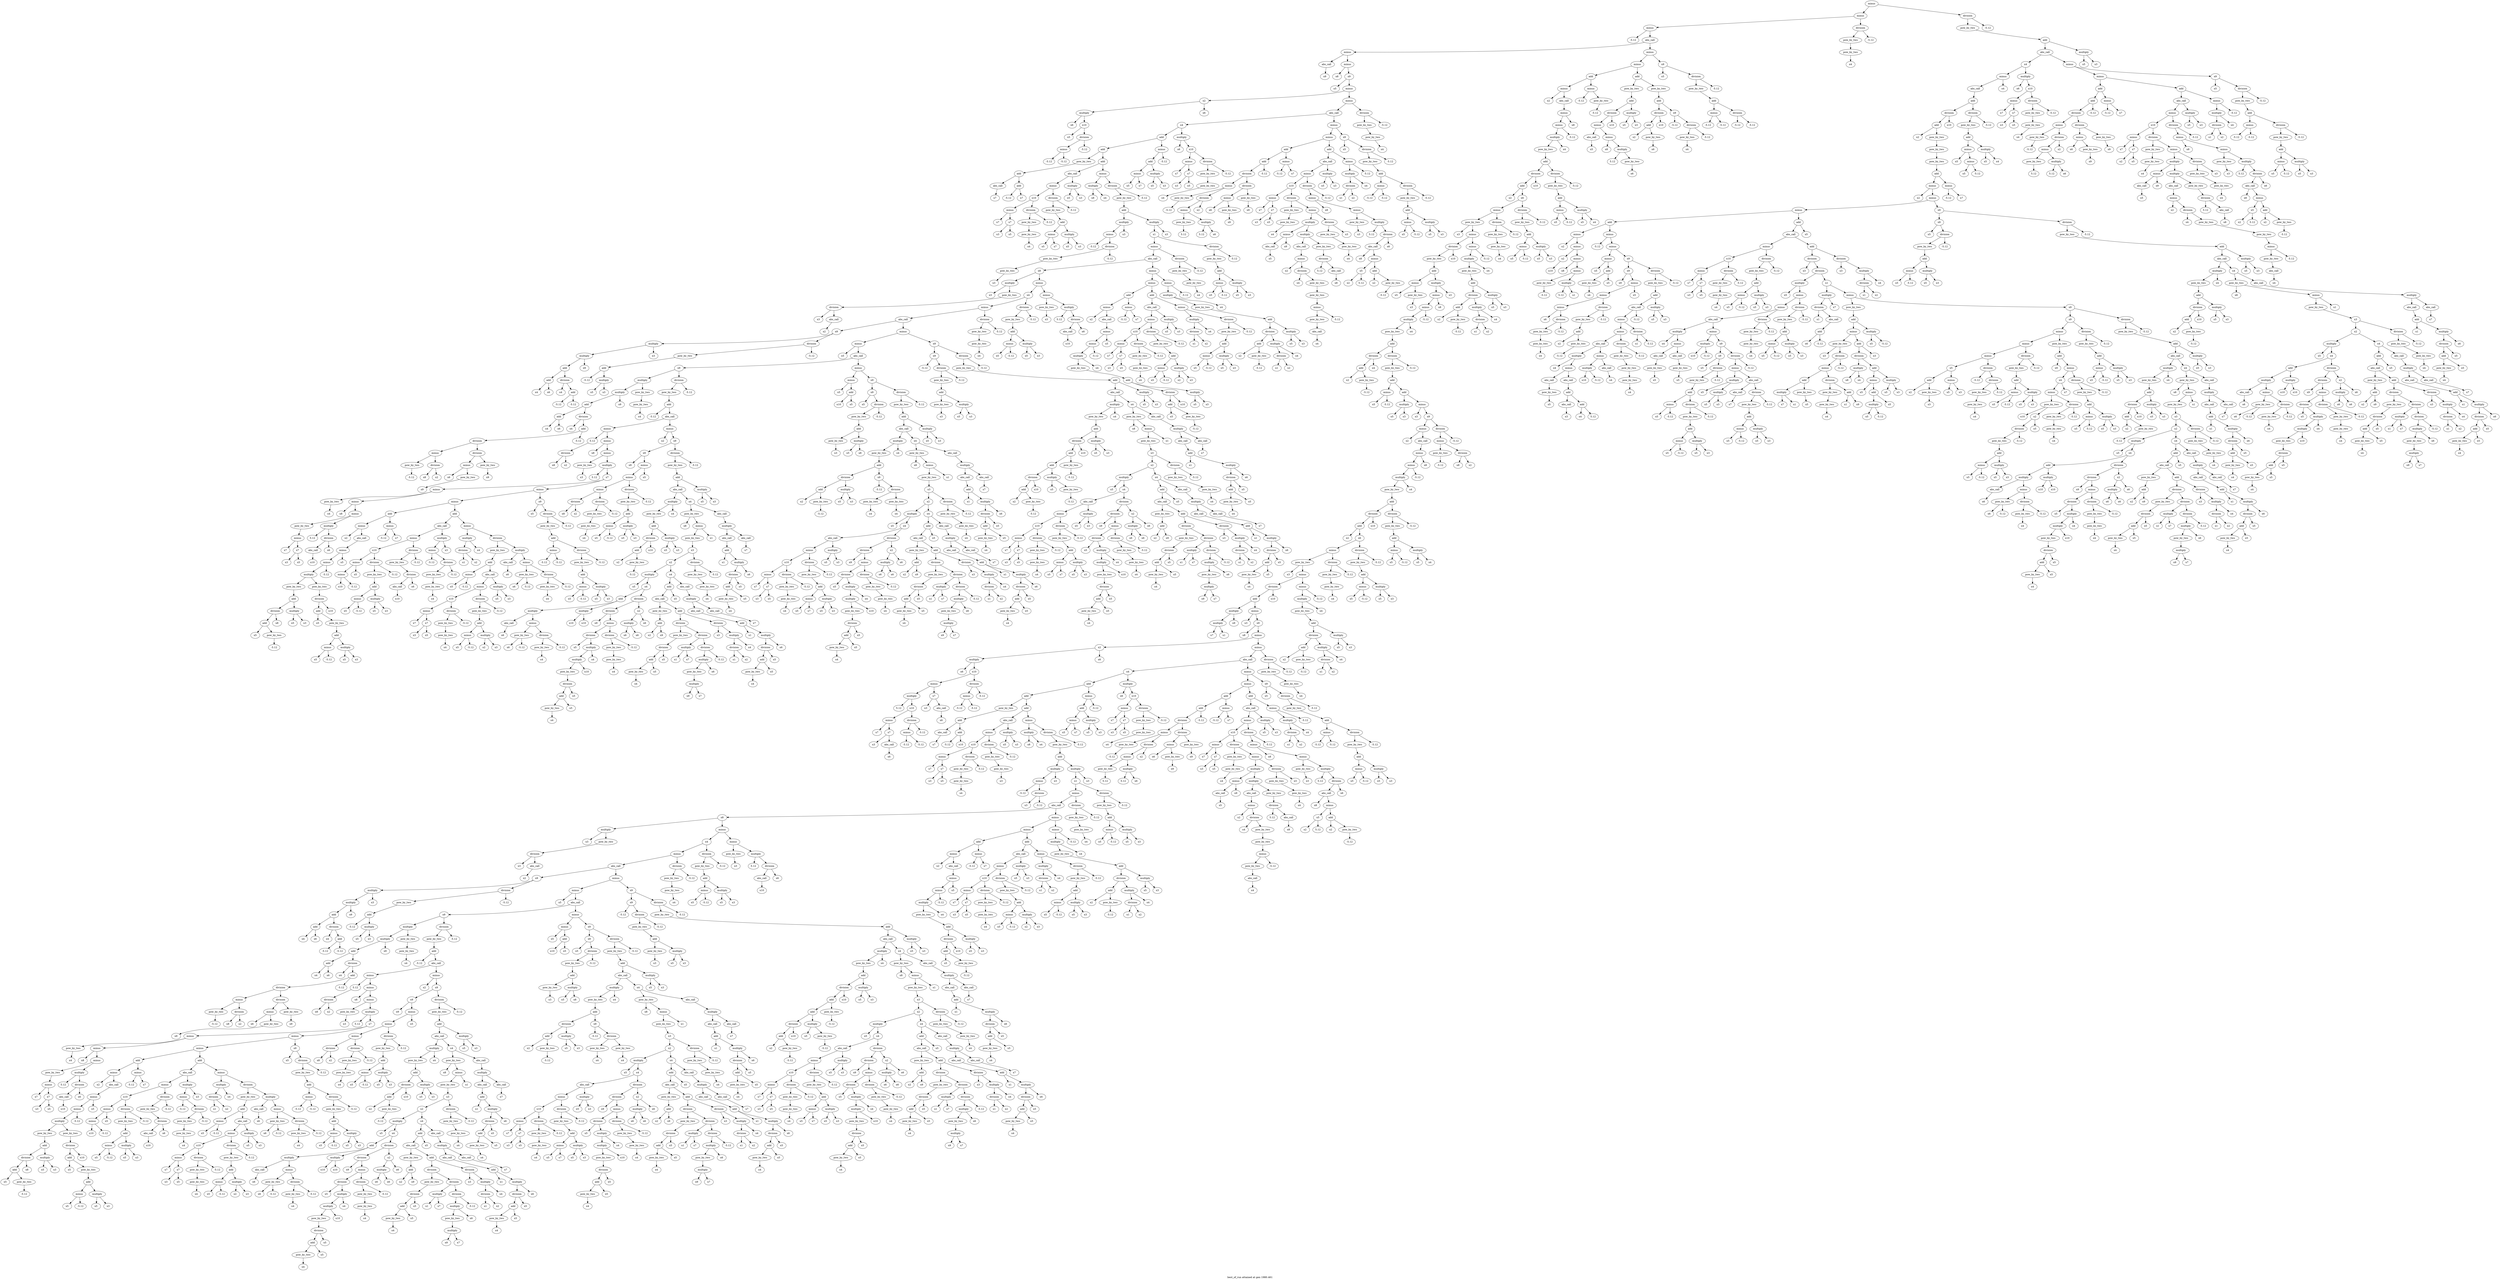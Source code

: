 digraph {
	graph [label="

best_of_run attained at gen 1980.461"]
	0 [label=minus]
	0 -> 1
	1 [label=minus]
	1 -> 2
	2 [label=minus]
	2 -> 3
	3 [label=-5.12]
	2 -> 4
	4 [label=abs_call]
	4 -> 5
	5 [label=minus]
	5 -> 6
	6 [label=abs_call]
	6 -> 7
	7 [label=x9]
	5 -> 8
	8 [label=minus]
	8 -> 9
	9 [label=x8]
	8 -> 10
	10 [label=x9]
	10 -> 11
	11 [label=x5]
	10 -> 12
	12 [label=minus]
	12 -> 13
	13 [label=x2]
	13 -> 14
	14 [label=multiply]
	14 -> 15
	15 [label=x6]
	14 -> 16
	16 [label=x10]
	16 -> 17
	17 [label=x5]
	16 -> 18
	18 [label=division]
	18 -> 19
	19 [label=minus]
	19 -> 20
	20 [label=-5.12]
	19 -> 21
	21 [label=-5.12]
	18 -> 22
	22 [label=-5.12]
	13 -> 23
	23 [label=x6]
	12 -> 24
	24 [label=minus]
	24 -> 25
	25 [label=abs_call]
	25 -> 26
	26 [label=x4]
	26 -> 27
	27 [label=add]
	27 -> 28
	28 [label=add]
	28 -> 29
	29 [label=pow_by_two]
	29 -> 30
	30 [label=add]
	30 -> 31
	31 [label=abs_call]
	31 -> 32
	32 [label=x7]
	30 -> 33
	33 [label=add]
	33 -> 34
	34 [label=-5.12]
	33 -> 35
	35 [label=x7]
	28 -> 36
	36 [label=add]
	36 -> 37
	37 [label=abs_call]
	37 -> 38
	38 [label=minus]
	38 -> 39
	39 [label=x10]
	39 -> 40
	40 [label=minus]
	40 -> 41
	41 [label=x7]
	40 -> 42
	42 [label=x7]
	42 -> 43
	43 [label=x3]
	42 -> 44
	44 [label=x5]
	39 -> 45
	45 [label=division]
	45 -> 46
	46 [label=pow_by_two]
	46 -> 47
	47 [label=pow_by_two]
	47 -> 48
	48 [label=x4]
	45 -> 49
	49 [label=-5.12]
	38 -> 50
	50 [label=division]
	50 -> 51
	51 [label=pow_by_two]
	51 -> 52
	52 [label=add]
	52 -> 53
	53 [label=minus]
	53 -> 54
	54 [label=x5]
	53 -> 55
	55 [label=x7]
	52 -> 56
	56 [label=multiply]
	56 -> 57
	57 [label=x5]
	56 -> 58
	58 [label=x3]
	50 -> 59
	59 [label=-5.12]
	37 -> 60
	60 [label=multiply]
	60 -> 61
	61 [label=x5]
	60 -> 62
	62 [label=x3]
	36 -> 63
	63 [label=minus]
	63 -> 64
	64 [label=multiply]
	64 -> 65
	65 [label=x8]
	64 -> 66
	66 [label=x4]
	63 -> 67
	67 [label=division]
	67 -> 68
	68 [label=pow_by_two]
	68 -> 69
	69 [label=add]
	69 -> 70
	70 [label=multiply]
	70 -> 71
	71 [label=minus]
	71 -> 72
	72 [label=-5.12]
	71 -> 73
	73 [label=division]
	73 -> 74
	74 [label=pow_by_two]
	74 -> 75
	75 [label=pow_by_two]
	75 -> 76
	76 [label=x3]
	73 -> 77
	77 [label=-5.12]
	70 -> 78
	78 [label=x3]
	69 -> 79
	79 [label=multiply]
	79 -> 80
	80 [label=x1]
	80 -> 81
	81 [label=minus]
	81 -> 82
	82 [label=abs_call]
	82 -> 83
	83 [label=x8]
	83 -> 84
	84 [label=multiply]
	84 -> 85
	85 [label=x3]
	84 -> 86
	86 [label=pow_by_two]
	86 -> 87
	87 [label=division]
	87 -> 88
	88 [label=x3]
	87 -> 89
	89 [label=abs_call]
	89 -> 90
	90 [label=x2]
	83 -> 91
	91 [label=minus]
	91 -> 92
	92 [label=x4]
	92 -> 93
	93 [label=minus]
	93 -> 94
	94 [label=abs_call]
	94 -> 95
	95 [label=x9]
	95 -> 96
	96 [label=multiply]
	96 -> 97
	97 [label=multiply]
	97 -> 98
	98 [label=add]
	98 -> 99
	99 [label=add]
	99 -> 100
	100 [label=x4]
	99 -> 101
	101 [label=x6]
	98 -> 102
	102 [label=division]
	102 -> 103
	103 [label=x4]
	102 -> 104
	104 [label=add]
	104 -> 105
	105 [label=-5.12]
	104 -> 106
	106 [label=-5.12]
	97 -> 107
	107 [label=x9]
	96 -> 108
	108 [label=x3]
	95 -> 109
	109 [label=division]
	109 -> 110
	110 [label=pow_by_two]
	110 -> 111
	111 [label=add]
	111 -> 112
	112 [label=-5.12]
	111 -> 113
	113 [label=multiply]
	113 -> 114
	114 [label=x5]
	113 -> 115
	115 [label=x3]
	109 -> 116
	116 [label=-5.12]
	94 -> 117
	117 [label=minus]
	117 -> 118
	118 [label=minus]
	118 -> 119
	119 [label=x5]
	118 -> 120
	120 [label=abs_call]
	120 -> 121
	121 [label=x9]
	121 -> 122
	122 [label=multiply]
	122 -> 123
	123 [label=multiply]
	123 -> 124
	124 [label=add]
	124 -> 125
	125 [label=add]
	125 -> 126
	126 [label=x4]
	125 -> 127
	127 [label=x6]
	124 -> 128
	128 [label=division]
	128 -> 129
	129 [label=x4]
	128 -> 130
	130 [label=add]
	130 -> 131
	131 [label=division]
	131 -> 132
	132 [label=minus]
	132 -> 133
	133 [label=pow_by_two]
	133 -> 134
	134 [label=-5.12]
	132 -> 135
	135 [label=division]
	135 -> 136
	136 [label=x8]
	135 -> 137
	137 [label=x2]
	131 -> 138
	138 [label=division]
	138 -> 139
	139 [label=minus]
	139 -> 140
	140 [label=x6]
	139 -> 141
	141 [label=pow_by_two]
	141 -> 142
	142 [label=x9]
	138 -> 143
	143 [label=pow_by_two]
	143 -> 144
	144 [label=x9]
	130 -> 145
	145 [label=-5.12]
	123 -> 146
	146 [label=x9]
	122 -> 147
	147 [label=pow_by_two]
	147 -> 148
	148 [label=pow_by_two]
	148 -> 149
	149 [label=x4]
	121 -> 150
	150 [label=division]
	150 -> 151
	151 [label=pow_by_two]
	151 -> 152
	152 [label=add]
	152 -> 153
	153 [label=-5.12]
	152 -> 154
	154 [label=abs_call]
	154 -> 155
	155 [label=minus]
	155 -> 156
	156 [label=5.12]
	156 -> 157
	157 [label=division]
	157 -> 158
	158 [label=x8]
	157 -> 159
	159 [label=x2]
	155 -> 160
	160 [label=minus]
	160 -> 161
	161 [label=x8]
	160 -> 162
	162 [label=minus]
	162 -> 163
	163 [label=pow_by_two]
	163 -> 164
	164 [label=x3]
	162 -> 165
	165 [label=multiply]
	165 -> 166
	166 [label=5.12]
	165 -> 167
	167 [label=x7]
	167 -> 168
	168 [label=minus]
	168 -> 169
	169 [label=pow_by_two]
	169 -> 170
	170 [label=x4]
	168 -> 171
	171 [label=minus]
	171 -> 172
	172 [label=x8]
	171 -> 173
	173 [label=minus]
	173 -> 174
	174 [label=pow_by_two]
	174 -> 175
	175 [label=minus]
	175 -> 176
	176 [label=x7]
	175 -> 177
	177 [label=x7]
	177 -> 178
	178 [label=x3]
	177 -> 179
	179 [label=x5]
	173 -> 180
	180 [label=multiply]
	180 -> 181
	181 [label=5.12]
	180 -> 182
	182 [label=division]
	182 -> 183
	183 [label=abs_call]
	183 -> 184
	184 [label=x10]
	182 -> 185
	185 [label=x6]
	167 -> 186
	186 [label=minus]
	186 -> 187
	187 [label=minus]
	187 -> 188
	188 [label=add]
	188 -> 189
	189 [label=minus]
	189 -> 190
	190 [label=x2]
	189 -> 191
	191 [label=abs_call]
	191 -> 192
	192 [label=minus]
	192 -> 193
	193 [label=minus]
	193 -> 194
	194 [label=multiply]
	194 -> 195
	195 [label=pow_by_two]
	195 -> 196
	196 [label=add]
	196 -> 197
	197 [label=division]
	197 -> 198
	198 [label=add]
	198 -> 199
	199 [label=x5]
	198 -> 200
	200 [label=pow_by_two]
	200 -> 201
	201 [label=-5.12]
	197 -> 202
	202 [label=x8]
	196 -> 203
	203 [label=multiply]
	203 -> 204
	204 [label=x5]
	203 -> 205
	205 [label=x3]
	194 -> 206
	206 [label=pow_by_two]
	206 -> 207
	207 [label=division]
	207 -> 208
	208 [label=add]
	208 -> 209
	209 [label=x5]
	208 -> 210
	210 [label=pow_by_two]
	210 -> 211
	211 [label=add]
	211 -> 212
	212 [label=minus]
	212 -> 213
	213 [label=x5]
	212 -> 214
	214 [label=-5.12]
	211 -> 215
	215 [label=multiply]
	215 -> 216
	216 [label=x5]
	215 -> 217
	217 [label=x3]
	207 -> 218
	218 [label=x10]
	193 -> 219
	219 [label=-5.12]
	192 -> 220
	220 [label=x5]
	188 -> 221
	221 [label=minus]
	221 -> 222
	222 [label=-5.12]
	221 -> 223
	223 [label=x7]
	187 -> 224
	224 [label=add]
	224 -> 225
	225 [label=abs_call]
	225 -> 226
	226 [label=minus]
	226 -> 227
	227 [label=x10]
	227 -> 228
	228 [label=minus]
	228 -> 229
	229 [label=minus]
	229 -> 230
	230 [label=x10]
	229 -> 231
	231 [label=-5.12]
	228 -> 232
	232 [label=x5]
	227 -> 233
	233 [label=division]
	233 -> 234
	234 [label=pow_by_two]
	234 -> 235
	235 [label=add]
	235 -> 236
	236 [label=minus]
	236 -> 237
	237 [label=x5]
	236 -> 238
	238 [label=-5.12]
	235 -> 239
	239 [label=multiply]
	239 -> 240
	240 [label=x5]
	239 -> 241
	241 [label=x3]
	233 -> 242
	242 [label=-5.12]
	226 -> 243
	243 [label=division]
	243 -> 244
	244 [label=pow_by_two]
	244 -> 245
	245 [label=division]
	245 -> 246
	246 [label=abs_call]
	246 -> 247
	247 [label=x10]
	245 -> 248
	248 [label=x6]
	243 -> 249
	249 [label=-5.12]
	225 -> 250
	250 [label=multiply]
	250 -> 251
	251 [label=minus]
	251 -> 252
	252 [label=-5.12]
	251 -> 253
	253 [label=division]
	253 -> 254
	254 [label=pow_by_two]
	254 -> 255
	255 [label=pow_by_two]
	255 -> 256
	256 [label=x4]
	253 -> 257
	257 [label=-5.12]
	250 -> 258
	258 [label=x3]
	224 -> 259
	259 [label=minus]
	259 -> 260
	260 [label=multiply]
	260 -> 261
	261 [label=division]
	261 -> 262
	262 [label=x1]
	261 -> 263
	263 [label=x2]
	260 -> 264
	264 [label=x4]
	259 -> 265
	265 [label=division]
	265 -> 266
	266 [label=pow_by_two]
	266 -> 267
	267 [label=add]
	267 -> 268
	268 [label=minus]
	268 -> 269
	269 [label=x5]
	268 -> 270
	270 [label=-5.12]
	267 -> 271
	271 [label=abs_call]
	271 -> 272
	272 [label=minus]
	272 -> 273
	273 [label=x10]
	273 -> 274
	274 [label=minus]
	274 -> 275
	275 [label=x7]
	274 -> 276
	276 [label=x7]
	276 -> 277
	277 [label=x3]
	276 -> 278
	278 [label=x5]
	273 -> 279
	279 [label=division]
	279 -> 280
	280 [label=pow_by_two]
	280 -> 281
	281 [label=pow_by_two]
	281 -> 282
	282 [label=x4]
	279 -> 283
	283 [label=-5.12]
	272 -> 284
	284 [label=division]
	284 -> 285
	285 [label=pow_by_two]
	285 -> 286
	286 [label=add]
	286 -> 287
	287 [label=minus]
	287 -> 288
	288 [label=x5]
	287 -> 289
	289 [label=-5.12]
	286 -> 290
	290 [label=multiply]
	290 -> 291
	291 [label=x2]
	290 -> 292
	292 [label=x3]
	284 -> 293
	293 [label=-5.12]
	271 -> 294
	294 [label=multiply]
	294 -> 295
	295 [label=x5]
	294 -> 296
	296 [label=x3]
	265 -> 297
	297 [label=multiply]
	297 -> 298
	298 [label=abs_call]
	298 -> 299
	299 [label=x6]
	297 -> 300
	300 [label=minus]
	300 -> 301
	301 [label=pow_by_two]
	301 -> 302
	302 [label=x6]
	301 -> 303
	303 [label=-5.12]
	300 -> 304
	304 [label=division]
	304 -> 305
	305 [label=pow_by_two]
	305 -> 306
	306 [label=x4]
	304 -> 307
	307 [label=-5.12]
	186 -> 308
	308 [label=x9]
	308 -> 309
	309 [label=x5]
	308 -> 310
	310 [label=division]
	310 -> 311
	311 [label=pow_by_two]
	311 -> 312
	312 [label=add]
	312 -> 313
	313 [label=minus]
	313 -> 314
	314 [label=-5.12]
	313 -> 315
	315 [label=-5.12]
	312 -> 316
	316 [label=division]
	316 -> 317
	317 [label=pow_by_two]
	317 -> 318
	318 [label=add]
	318 -> 319
	319 [label=minus]
	319 -> 320
	320 [label=x5]
	319 -> 321
	321 [label=-5.12]
	318 -> 322
	322 [label=multiply]
	322 -> 323
	323 [label=x5]
	322 -> 324
	324 [label=x3]
	316 -> 325
	325 [label=-5.12]
	310 -> 326
	326 [label=-5.12]
	154 -> 327
	327 [label=minus]
	327 -> 328
	328 [label=x2]
	327 -> 329
	329 [label=x9]
	329 -> 330
	330 [label=x9]
	330 -> 331
	331 [label=x9]
	330 -> 332
	332 [label=minus]
	332 -> 333
	333 [label=minus]
	333 -> 334
	334 [label=minus]
	334 -> 335
	335 [label=division]
	335 -> 336
	336 [label=x8]
	335 -> 337
	337 [label=x2]
	334 -> 338
	338 [label=division]
	338 -> 339
	339 [label=pow_by_two]
	339 -> 340
	340 [label=pow_by_two]
	340 -> 341
	341 [label=x4]
	338 -> 342
	342 [label=-5.12]
	333 -> 343
	343 [label=division]
	343 -> 344
	344 [label=pow_by_two]
	344 -> 345
	345 [label=add]
	345 -> 346
	346 [label=minus]
	346 -> 347
	347 [label=x5]
	346 -> 348
	348 [label=-5.12]
	345 -> 349
	349 [label=multiply]
	349 -> 350
	350 [label=x5]
	349 -> 351
	351 [label=x3]
	343 -> 352
	352 [label=-5.12]
	332 -> 353
	353 [label=x5]
	329 -> 354
	354 [label=division]
	354 -> 355
	355 [label=pow_by_two]
	355 -> 356
	356 [label=add]
	356 -> 357
	357 [label=abs_call]
	357 -> 358
	358 [label=multiply]
	358 -> 359
	359 [label=pow_by_two]
	359 -> 360
	360 [label=add]
	360 -> 361
	361 [label=division]
	361 -> 362
	362 [label=add]
	362 -> 363
	363 [label=x2]
	362 -> 364
	364 [label=pow_by_two]
	364 -> 365
	365 [label=-5.12]
	361 -> 366
	366 [label=x10]
	360 -> 367
	367 [label=multiply]
	367 -> 368
	368 [label=x5]
	367 -> 369
	369 [label=x3]
	358 -> 370
	370 [label=x4]
	357 -> 371
	371 [label=x4]
	371 -> 372
	372 [label=pow_by_two]
	372 -> 373
	373 [label=x8]
	372 -> 374
	374 [label=minus]
	374 -> 375
	375 [label=pow_by_two]
	375 -> 376
	376 [label=x3]
	376 -> 377
	377 [label=x2]
	377 -> 378
	378 [label=multiply]
	378 -> 379
	379 [label=x5]
	378 -> 380
	380 [label=x4]
	380 -> 381
	381 [label=add]
	381 -> 382
	382 [label=multiply]
	382 -> 383
	383 [label=abs_call]
	383 -> 384
	384 [label=x6]
	382 -> 385
	385 [label=minus]
	385 -> 386
	386 [label=pow_by_two]
	386 -> 387
	387 [label=x6]
	386 -> 388
	388 [label=-5.12]
	385 -> 389
	389 [label=division]
	389 -> 390
	390 [label=pow_by_two]
	390 -> 391
	391 [label=x4]
	389 -> 392
	392 [label=-5.12]
	381 -> 393
	393 [label=multiply]
	393 -> 394
	394 [label=x10]
	393 -> 395
	395 [label=x10]
	380 -> 396
	396 [label=division]
	396 -> 397
	397 [label=division]
	397 -> 398
	398 [label=x9]
	397 -> 399
	399 [label=minus]
	399 -> 400
	400 [label=division]
	400 -> 401
	401 [label=x5]
	400 -> 402
	402 [label=multiply]
	402 -> 403
	403 [label=multiply]
	403 -> 404
	404 [label=pow_by_two]
	404 -> 405
	405 [label=division]
	405 -> 406
	406 [label=add]
	406 -> 407
	407 [label=pow_by_two]
	407 -> 408
	408 [label=x4]
	406 -> 409
	409 [label=x5]
	405 -> 410
	410 [label=x5]
	403 -> 411
	411 [label=x10]
	402 -> 412
	412 [label=x4]
	399 -> 413
	413 [label=division]
	413 -> 414
	414 [label=pow_by_two]
	414 -> 415
	415 [label=pow_by_two]
	415 -> 416
	416 [label=x4]
	413 -> 417
	417 [label=-5.12]
	396 -> 418
	418 [label=x2]
	418 -> 419
	419 [label=multiply]
	419 -> 420
	420 [label=x6]
	419 -> 421
	421 [label=x6]
	418 -> 422
	422 [label=x6]
	377 -> 423
	423 [label=x4]
	423 -> 424
	424 [label=add]
	424 -> 425
	425 [label=abs_call]
	425 -> 426
	426 [label=pow_by_two]
	426 -> 427
	427 [label=add]
	427 -> 428
	428 [label=x2]
	427 -> 429
	429 [label=x9]
	425 -> 430
	430 [label=add]
	430 -> 431
	431 [label=division]
	431 -> 432
	432 [label=pow_by_two]
	432 -> 433
	433 [label=division]
	433 -> 434
	434 [label=add]
	434 -> 435
	435 [label=pow_by_two]
	435 -> 436
	436 [label=x4]
	434 -> 437
	437 [label=x5]
	433 -> 438
	438 [label=x5]
	431 -> 439
	439 [label=division]
	439 -> 440
	440 [label=multiply]
	440 -> 441
	441 [label=x1]
	440 -> 442
	442 [label=x7]
	439 -> 443
	443 [label=division]
	443 -> 444
	444 [label=multiply]
	444 -> 445
	445 [label=pow_by_two]
	445 -> 446
	446 [label=multiply]
	446 -> 447
	447 [label=x9]
	446 -> 448
	448 [label=x7]
	444 -> 449
	449 [label=x6]
	443 -> 450
	450 [label=-5.12]
	430 -> 451
	451 [label=division]
	451 -> 452
	452 [label=x3]
	451 -> 453
	453 [label=multiply]
	453 -> 454
	454 [label=division]
	454 -> 455
	455 [label=x1]
	454 -> 456
	456 [label=x2]
	453 -> 457
	457 [label=x4]
	424 -> 458
	458 [label=x5]
	423 -> 459
	459 [label=abs_call]
	459 -> 460
	460 [label=multiply]
	460 -> 461
	461 [label=abs_call]
	461 -> 462
	462 [label=add]
	462 -> 463
	463 [label=x1]
	462 -> 464
	464 [label=multiply]
	464 -> 465
	465 [label=division]
	465 -> 466
	466 [label=add]
	466 -> 467
	467 [label=pow_by_two]
	467 -> 468
	468 [label=x4]
	466 -> 469
	469 [label=x5]
	465 -> 470
	470 [label=x5]
	464 -> 471
	471 [label=x6]
	460 -> 472
	472 [label=abs_call]
	472 -> 473
	473 [label=x7]
	376 -> 474
	474 [label=division]
	474 -> 475
	475 [label=pow_by_two]
	475 -> 476
	476 [label=pow_by_two]
	476 -> 477
	477 [label=x4]
	474 -> 478
	478 [label=-5.12]
	374 -> 479
	479 [label=x1]
	371 -> 480
	480 [label=abs_call]
	480 -> 481
	481 [label=multiply]
	481 -> 482
	482 [label=abs_call]
	482 -> 483
	483 [label=add]
	483 -> 484
	484 [label=x1]
	483 -> 485
	485 [label=multiply]
	485 -> 486
	486 [label=division]
	486 -> 487
	487 [label=add]
	487 -> 488
	488 [label=pow_by_two]
	488 -> 489
	489 [label=x4]
	487 -> 490
	490 [label=x5]
	486 -> 491
	491 [label=x5]
	485 -> 492
	492 [label=x6]
	481 -> 493
	493 [label=abs_call]
	493 -> 494
	494 [label=x7]
	356 -> 495
	495 [label=multiply]
	495 -> 496
	496 [label=x5]
	495 -> 497
	497 [label=x3]
	354 -> 498
	498 [label=-5.12]
	150 -> 499
	499 [label=-5.12]
	120 -> 500
	500 [label=minus]
	500 -> 501
	501 [label=minus]
	501 -> 502
	502 [label=x5]
	501 -> 503
	503 [label=add]
	503 -> 504
	504 [label=x10]
	503 -> 505
	505 [label=x5]
	500 -> 506
	506 [label=x9]
	506 -> 507
	507 [label=x9]
	507 -> 508
	508 [label=x5]
	507 -> 509
	509 [label=division]
	509 -> 510
	510 [label=pow_by_two]
	510 -> 511
	511 [label=add]
	511 -> 512
	512 [label=pow_by_two]
	512 -> 513
	513 [label=x3]
	511 -> 514
	514 [label=multiply]
	514 -> 515
	515 [label=x5]
	514 -> 516
	516 [label=x8]
	509 -> 517
	517 [label=-5.12]
	506 -> 518
	518 [label=division]
	518 -> 519
	519 [label=pow_by_two]
	519 -> 520
	520 [label=add]
	520 -> 521
	521 [label=abs_call]
	521 -> 522
	522 [label=multiply]
	522 -> 523
	523 [label=pow_by_two]
	523 -> 524
	524 [label=add]
	524 -> 525
	525 [label=division]
	525 -> 526
	526 [label=add]
	526 -> 527
	527 [label=x2]
	526 -> 528
	528 [label=pow_by_two]
	528 -> 529
	529 [label=-5.12]
	525 -> 530
	530 [label=multiply]
	530 -> 531
	531 [label=x5]
	530 -> 532
	532 [label=x3]
	524 -> 533
	533 [label=x9]
	533 -> 534
	534 [label=-5.12]
	533 -> 535
	535 [label=division]
	535 -> 536
	536 [label=pow_by_two]
	536 -> 537
	537 [label=x4]
	535 -> 538
	538 [label=pow_by_two]
	538 -> 539
	539 [label=x4]
	522 -> 540
	540 [label=x4]
	521 -> 541
	541 [label=x4]
	541 -> 542
	542 [label=pow_by_two]
	542 -> 543
	543 [label=x8]
	542 -> 544
	544 [label=minus]
	544 -> 545
	545 [label=pow_by_two]
	545 -> 546
	546 [label=x3]
	546 -> 547
	547 [label=x2]
	547 -> 548
	548 [label=multiply]
	548 -> 549
	549 [label=x5]
	548 -> 550
	550 [label=x4]
	550 -> 551
	551 [label=abs_call]
	551 -> 552
	552 [label=minus]
	552 -> 553
	553 [label=x10]
	553 -> 554
	554 [label=minus]
	554 -> 555
	555 [label=x7]
	554 -> 556
	556 [label=x7]
	556 -> 557
	557 [label=x3]
	556 -> 558
	558 [label=x5]
	553 -> 559
	559 [label=division]
	559 -> 560
	560 [label=pow_by_two]
	560 -> 561
	561 [label=pow_by_two]
	561 -> 562
	562 [label=x4]
	559 -> 563
	563 [label=-5.12]
	552 -> 564
	564 [label=division]
	564 -> 565
	565 [label=pow_by_two]
	565 -> 566
	566 [label=add]
	566 -> 567
	567 [label=minus]
	567 -> 568
	568 [label=x5]
	567 -> 569
	569 [label=x7]
	566 -> 570
	570 [label=multiply]
	570 -> 571
	571 [label=x5]
	570 -> 572
	572 [label=x3]
	564 -> 573
	573 [label=-5.12]
	551 -> 574
	574 [label=multiply]
	574 -> 575
	575 [label=x5]
	574 -> 576
	576 [label=x3]
	550 -> 577
	577 [label=division]
	577 -> 578
	578 [label=division]
	578 -> 579
	579 [label=x9]
	578 -> 580
	580 [label=minus]
	580 -> 581
	581 [label=division]
	581 -> 582
	582 [label=x5]
	581 -> 583
	583 [label=multiply]
	583 -> 584
	584 [label=multiply]
	584 -> 585
	585 [label=pow_by_two]
	585 -> 586
	586 [label=division]
	586 -> 587
	587 [label=add]
	587 -> 588
	588 [label=pow_by_two]
	588 -> 589
	589 [label=x4]
	587 -> 590
	590 [label=x5]
	586 -> 591
	591 [label=x5]
	584 -> 592
	592 [label=x10]
	583 -> 593
	593 [label=x4]
	580 -> 594
	594 [label=division]
	594 -> 595
	595 [label=pow_by_two]
	595 -> 596
	596 [label=pow_by_two]
	596 -> 597
	597 [label=x4]
	594 -> 598
	598 [label=-5.12]
	577 -> 599
	599 [label=x2]
	599 -> 600
	600 [label=multiply]
	600 -> 601
	601 [label=x6]
	600 -> 602
	602 [label=x6]
	599 -> 603
	603 [label=x6]
	547 -> 604
	604 [label=x4]
	604 -> 605
	605 [label=add]
	605 -> 606
	606 [label=abs_call]
	606 -> 607
	607 [label=pow_by_two]
	607 -> 608
	608 [label=add]
	608 -> 609
	609 [label=x2]
	608 -> 610
	610 [label=x9]
	606 -> 611
	611 [label=add]
	611 -> 612
	612 [label=division]
	612 -> 613
	613 [label=pow_by_two]
	613 -> 614
	614 [label=division]
	614 -> 615
	615 [label=add]
	615 -> 616
	616 [label=pow_by_two]
	616 -> 617
	617 [label=x4]
	615 -> 618
	618 [label=x5]
	614 -> 619
	619 [label=x5]
	612 -> 620
	620 [label=division]
	620 -> 621
	621 [label=multiply]
	621 -> 622
	622 [label=x1]
	621 -> 623
	623 [label=x7]
	620 -> 624
	624 [label=division]
	624 -> 625
	625 [label=multiply]
	625 -> 626
	626 [label=pow_by_two]
	626 -> 627
	627 [label=multiply]
	627 -> 628
	628 [label=x9]
	627 -> 629
	629 [label=x7]
	625 -> 630
	630 [label=x6]
	624 -> 631
	631 [label=-5.12]
	611 -> 632
	632 [label=division]
	632 -> 633
	633 [label=x3]
	632 -> 634
	634 [label=multiply]
	634 -> 635
	635 [label=division]
	635 -> 636
	636 [label=x1]
	635 -> 637
	637 [label=x2]
	634 -> 638
	638 [label=x4]
	605 -> 639
	639 [label=x5]
	604 -> 640
	640 [label=abs_call]
	640 -> 641
	641 [label=multiply]
	641 -> 642
	642 [label=abs_call]
	642 -> 643
	643 [label=add]
	643 -> 644
	644 [label=x1]
	643 -> 645
	645 [label=multiply]
	645 -> 646
	646 [label=division]
	646 -> 647
	647 [label=add]
	647 -> 648
	648 [label=pow_by_two]
	648 -> 649
	649 [label=x4]
	647 -> 650
	650 [label=x5]
	646 -> 651
	651 [label=x5]
	645 -> 652
	652 [label=x6]
	641 -> 653
	653 [label=abs_call]
	653 -> 654
	654 [label=x7]
	546 -> 655
	655 [label=division]
	655 -> 656
	656 [label=pow_by_two]
	656 -> 657
	657 [label=pow_by_two]
	657 -> 658
	658 [label=x4]
	655 -> 659
	659 [label=-5.12]
	544 -> 660
	660 [label=x1]
	541 -> 661
	661 [label=abs_call]
	661 -> 662
	662 [label=multiply]
	662 -> 663
	663 [label=abs_call]
	663 -> 664
	664 [label=add]
	664 -> 665
	665 [label=x1]
	664 -> 666
	666 [label=multiply]
	666 -> 667
	667 [label=division]
	667 -> 668
	668 [label=add]
	668 -> 669
	669 [label=pow_by_two]
	669 -> 670
	670 [label=x4]
	668 -> 671
	671 [label=x5]
	667 -> 672
	672 [label=x5]
	666 -> 673
	673 [label=x6]
	662 -> 674
	674 [label=abs_call]
	674 -> 675
	675 [label=x7]
	520 -> 676
	676 [label=multiply]
	676 -> 677
	677 [label=x5]
	676 -> 678
	678 [label=x3]
	518 -> 679
	679 [label=-5.12]
	117 -> 680
	680 [label=x9]
	680 -> 681
	681 [label=x9]
	681 -> 682
	682 [label=-5.12]
	681 -> 683
	683 [label=division]
	683 -> 684
	684 [label=pow_by_two]
	684 -> 685
	685 [label=add]
	685 -> 686
	686 [label=pow_by_two]
	686 -> 687
	687 [label=x3]
	685 -> 688
	688 [label=multiply]
	688 -> 689
	689 [label=x5]
	688 -> 690
	690 [label=x3]
	683 -> 691
	691 [label=-5.12]
	680 -> 692
	692 [label=division]
	692 -> 693
	693 [label=pow_by_two]
	693 -> 694
	694 [label=add]
	694 -> 695
	695 [label=abs_call]
	695 -> 696
	696 [label=multiply]
	696 -> 697
	697 [label=pow_by_two]
	697 -> 698
	698 [label=add]
	698 -> 699
	699 [label=division]
	699 -> 700
	700 [label=add]
	700 -> 701
	701 [label=add]
	701 -> 702
	702 [label=division]
	702 -> 703
	703 [label=add]
	703 -> 704
	704 [label=x2]
	703 -> 705
	705 [label=pow_by_two]
	705 -> 706
	706 [label=-5.12]
	702 -> 707
	707 [label=x10]
	701 -> 708
	708 [label=multiply]
	708 -> 709
	709 [label=x5]
	708 -> 710
	710 [label=pow_by_two]
	710 -> 711
	711 [label=-5.12]
	700 -> 712
	712 [label=pow_by_two]
	712 -> 713
	713 [label=-5.12]
	699 -> 714
	714 [label=x10]
	698 -> 715
	715 [label=multiply]
	715 -> 716
	716 [label=x5]
	715 -> 717
	717 [label=x3]
	696 -> 718
	718 [label=x4]
	695 -> 719
	719 [label=x4]
	719 -> 720
	720 [label=pow_by_two]
	720 -> 721
	721 [label=x8]
	720 -> 722
	722 [label=minus]
	722 -> 723
	723 [label=pow_by_two]
	723 -> 724
	724 [label=x3]
	724 -> 725
	725 [label=x2]
	725 -> 726
	726 [label=multiply]
	726 -> 727
	727 [label=x5]
	726 -> 728
	728 [label=x4]
	728 -> 729
	729 [label=abs_call]
	729 -> 730
	730 [label=minus]
	730 -> 731
	731 [label=x10]
	731 -> 732
	732 [label=minus]
	732 -> 733
	733 [label=x7]
	732 -> 734
	734 [label=x7]
	734 -> 735
	735 [label=x3]
	734 -> 736
	736 [label=x5]
	731 -> 737
	737 [label=division]
	737 -> 738
	738 [label=pow_by_two]
	738 -> 739
	739 [label=pow_by_two]
	739 -> 740
	740 [label=x4]
	737 -> 741
	741 [label=-5.12]
	730 -> 742
	742 [label=division]
	742 -> 743
	743 [label=pow_by_two]
	743 -> 744
	744 [label=add]
	744 -> 745
	745 [label=minus]
	745 -> 746
	746 [label=x5]
	745 -> 747
	747 [label=x7]
	744 -> 748
	748 [label=multiply]
	748 -> 749
	749 [label=x5]
	748 -> 750
	750 [label=x3]
	742 -> 751
	751 [label=-5.12]
	729 -> 752
	752 [label=multiply]
	752 -> 753
	753 [label=x5]
	752 -> 754
	754 [label=x3]
	728 -> 755
	755 [label=division]
	755 -> 756
	756 [label=division]
	756 -> 757
	757 [label=x9]
	756 -> 758
	758 [label=minus]
	758 -> 759
	759 [label=division]
	759 -> 760
	760 [label=x5]
	759 -> 761
	761 [label=multiply]
	761 -> 762
	762 [label=multiply]
	762 -> 763
	763 [label=pow_by_two]
	763 -> 764
	764 [label=division]
	764 -> 765
	765 [label=add]
	765 -> 766
	766 [label=pow_by_two]
	766 -> 767
	767 [label=x4]
	765 -> 768
	768 [label=x5]
	764 -> 769
	769 [label=x5]
	762 -> 770
	770 [label=x10]
	761 -> 771
	771 [label=x4]
	758 -> 772
	772 [label=division]
	772 -> 773
	773 [label=pow_by_two]
	773 -> 774
	774 [label=pow_by_two]
	774 -> 775
	775 [label=x4]
	772 -> 776
	776 [label=-5.12]
	755 -> 777
	777 [label=x2]
	777 -> 778
	778 [label=multiply]
	778 -> 779
	779 [label=x6]
	778 -> 780
	780 [label=x6]
	777 -> 781
	781 [label=x6]
	725 -> 782
	782 [label=x4]
	782 -> 783
	783 [label=add]
	783 -> 784
	784 [label=abs_call]
	784 -> 785
	785 [label=pow_by_two]
	785 -> 786
	786 [label=add]
	786 -> 787
	787 [label=x2]
	786 -> 788
	788 [label=x9]
	784 -> 789
	789 [label=add]
	789 -> 790
	790 [label=division]
	790 -> 791
	791 [label=pow_by_two]
	791 -> 792
	792 [label=division]
	792 -> 793
	793 [label=add]
	793 -> 794
	794 [label=pow_by_two]
	794 -> 795
	795 [label=x4]
	793 -> 796
	796 [label=x5]
	792 -> 797
	797 [label=x5]
	790 -> 798
	798 [label=division]
	798 -> 799
	799 [label=multiply]
	799 -> 800
	800 [label=x1]
	799 -> 801
	801 [label=x7]
	798 -> 802
	802 [label=division]
	802 -> 803
	803 [label=multiply]
	803 -> 804
	804 [label=pow_by_two]
	804 -> 805
	805 [label=multiply]
	805 -> 806
	806 [label=x9]
	805 -> 807
	807 [label=x7]
	803 -> 808
	808 [label=x6]
	802 -> 809
	809 [label=-5.12]
	789 -> 810
	810 [label=division]
	810 -> 811
	811 [label=x3]
	810 -> 812
	812 [label=multiply]
	812 -> 813
	813 [label=division]
	813 -> 814
	814 [label=x1]
	813 -> 815
	815 [label=x2]
	812 -> 816
	816 [label=x4]
	783 -> 817
	817 [label=x5]
	782 -> 818
	818 [label=abs_call]
	818 -> 819
	819 [label=multiply]
	819 -> 820
	820 [label=abs_call]
	820 -> 821
	821 [label=add]
	821 -> 822
	822 [label=x1]
	821 -> 823
	823 [label=multiply]
	823 -> 824
	824 [label=division]
	824 -> 825
	825 [label=add]
	825 -> 826
	826 [label=pow_by_two]
	826 -> 827
	827 [label=x4]
	825 -> 828
	828 [label=x5]
	824 -> 829
	829 [label=x5]
	823 -> 830
	830 [label=x6]
	819 -> 831
	831 [label=abs_call]
	831 -> 832
	832 [label=x7]
	724 -> 833
	833 [label=division]
	833 -> 834
	834 [label=pow_by_two]
	834 -> 835
	835 [label=pow_by_two]
	835 -> 836
	836 [label=x4]
	833 -> 837
	837 [label=-5.12]
	722 -> 838
	838 [label=x1]
	719 -> 839
	839 [label=abs_call]
	839 -> 840
	840 [label=multiply]
	840 -> 841
	841 [label=abs_call]
	841 -> 842
	842 [label=add]
	842 -> 843
	843 [label=x1]
	842 -> 844
	844 [label=multiply]
	844 -> 845
	845 [label=division]
	845 -> 846
	846 [label=add]
	846 -> 847
	847 [label=pow_by_two]
	847 -> 848
	848 [label=x4]
	846 -> 849
	849 [label=x5]
	845 -> 850
	850 [label=x5]
	844 -> 851
	851 [label=x6]
	840 -> 852
	852 [label=abs_call]
	852 -> 853
	853 [label=x7]
	694 -> 854
	854 [label=multiply]
	854 -> 855
	855 [label=x5]
	854 -> 856
	856 [label=x3]
	692 -> 857
	857 [label=-5.12]
	93 -> 858
	858 [label=division]
	858 -> 859
	859 [label=pow_by_two]
	859 -> 860
	860 [label=pow_by_two]
	860 -> 861
	861 [label=x4]
	858 -> 862
	862 [label=-5.12]
	92 -> 863
	863 [label=division]
	863 -> 864
	864 [label=pow_by_two]
	864 -> 865
	865 [label=add]
	865 -> 866
	866 [label=minus]
	866 -> 867
	867 [label=x5]
	866 -> 868
	868 [label=-5.12]
	865 -> 869
	869 [label=multiply]
	869 -> 870
	870 [label=x5]
	869 -> 871
	871 [label=x3]
	863 -> 872
	872 [label=-5.12]
	91 -> 873
	873 [label=minus]
	873 -> 874
	874 [label=pow_by_two]
	874 -> 875
	875 [label=x3]
	873 -> 876
	876 [label=multiply]
	876 -> 877
	877 [label=5.12]
	876 -> 878
	878 [label=division]
	878 -> 879
	879 [label=abs_call]
	879 -> 880
	880 [label=x10]
	878 -> 881
	881 [label=x6]
	82 -> 882
	882 [label=minus]
	882 -> 883
	883 [label=minus]
	883 -> 884
	884 [label=add]
	884 -> 885
	885 [label=minus]
	885 -> 886
	886 [label=x2]
	885 -> 887
	887 [label=abs_call]
	887 -> 888
	888 [label=minus]
	888 -> 889
	889 [label=minus]
	889 -> 890
	890 [label=multiply]
	890 -> 891
	891 [label=pow_by_two]
	891 -> 892
	892 [label=add]
	892 -> 893
	893 [label=division]
	893 -> 894
	894 [label=add]
	894 -> 895
	895 [label=x5]
	894 -> 896
	896 [label=pow_by_two]
	896 -> 897
	897 [label=-5.12]
	893 -> 898
	898 [label=x10]
	892 -> 899
	899 [label=multiply]
	899 -> 900
	900 [label=x5]
	899 -> 901
	901 [label=x3]
	890 -> 902
	902 [label=x4]
	889 -> 903
	903 [label=-5.12]
	888 -> 904
	904 [label=x5]
	884 -> 905
	905 [label=minus]
	905 -> 906
	906 [label=-5.12]
	905 -> 907
	907 [label=x7]
	883 -> 908
	908 [label=add]
	908 -> 909
	909 [label=abs_call]
	909 -> 910
	910 [label=minus]
	910 -> 911
	911 [label=x10]
	911 -> 912
	912 [label=minus]
	912 -> 913
	913 [label=x7]
	912 -> 914
	914 [label=x7]
	914 -> 915
	915 [label=x3]
	914 -> 916
	916 [label=x5]
	911 -> 917
	917 [label=division]
	917 -> 918
	918 [label=pow_by_two]
	918 -> 919
	919 [label=pow_by_two]
	919 -> 920
	920 [label=x4]
	917 -> 921
	921 [label=-5.12]
	910 -> 922
	922 [label=division]
	922 -> 923
	923 [label=pow_by_two]
	923 -> 924
	924 [label=add]
	924 -> 925
	925 [label=minus]
	925 -> 926
	926 [label=x5]
	925 -> 927
	927 [label=-5.12]
	924 -> 928
	928 [label=multiply]
	928 -> 929
	929 [label=x2]
	928 -> 930
	930 [label=x3]
	922 -> 931
	931 [label=-5.12]
	909 -> 932
	932 [label=multiply]
	932 -> 933
	933 [label=x5]
	932 -> 934
	934 [label=x3]
	908 -> 935
	935 [label=minus]
	935 -> 936
	936 [label=multiply]
	936 -> 937
	937 [label=division]
	937 -> 938
	938 [label=x1]
	937 -> 939
	939 [label=x2]
	936 -> 940
	940 [label=x4]
	935 -> 941
	941 [label=division]
	941 -> 942
	942 [label=pow_by_two]
	942 -> 943
	943 [label=add]
	943 -> 944
	944 [label=minus]
	944 -> 945
	945 [label=x5]
	944 -> 946
	946 [label=-5.12]
	943 -> 947
	947 [label=multiply]
	947 -> 948
	948 [label=x5]
	947 -> 949
	949 [label=x3]
	941 -> 950
	950 [label=-5.12]
	882 -> 951
	951 [label=minus]
	951 -> 952
	952 [label=multiply]
	952 -> 953
	953 [label=pow_by_two]
	953 -> 954
	954 [label=add]
	954 -> 955
	955 [label=division]
	955 -> 956
	956 [label=add]
	956 -> 957
	957 [label=x2]
	956 -> 958
	958 [label=pow_by_two]
	958 -> 959
	959 [label=-5.12]
	955 -> 960
	960 [label=multiply]
	960 -> 961
	961 [label=division]
	961 -> 962
	962 [label=x1]
	961 -> 963
	963 [label=x2]
	960 -> 964
	964 [label=x4]
	954 -> 965
	965 [label=multiply]
	965 -> 966
	966 [label=x5]
	965 -> 967
	967 [label=x3]
	952 -> 968
	968 [label=x4]
	951 -> 969
	969 [label=-5.12]
	81 -> 970
	970 [label=division]
	970 -> 971
	971 [label=pow_by_two]
	971 -> 972
	972 [label=pow_by_two]
	972 -> 973
	973 [label=x4]
	970 -> 974
	974 [label=-5.12]
	80 -> 975
	975 [label=division]
	975 -> 976
	976 [label=pow_by_two]
	976 -> 977
	977 [label=add]
	977 -> 978
	978 [label=minus]
	978 -> 979
	979 [label=x5]
	978 -> 980
	980 [label=-5.12]
	977 -> 981
	981 [label=multiply]
	981 -> 982
	982 [label=x5]
	981 -> 983
	983 [label=x3]
	975 -> 984
	984 [label=-5.12]
	79 -> 985
	985 [label=x3]
	67 -> 986
	986 [label=-5.12]
	27 -> 987
	987 [label=minus]
	987 -> 988
	988 [label=add]
	988 -> 989
	989 [label=minus]
	989 -> 990
	990 [label=x5]
	989 -> 991
	991 [label=x7]
	988 -> 992
	992 [label=multiply]
	992 -> 993
	993 [label=x5]
	992 -> 994
	994 [label=x3]
	987 -> 995
	995 [label=-5.12]
	26 -> 996
	996 [label=multiply]
	996 -> 997
	997 [label=x6]
	996 -> 998
	998 [label=x10]
	998 -> 999
	999 [label=minus]
	999 -> 1000
	1000 [label=x7]
	999 -> 1001
	1001 [label=x7]
	1001 -> 1002
	1002 [label=x3]
	1001 -> 1003
	1003 [label=x5]
	998 -> 1004
	1004 [label=division]
	1004 -> 1005
	1005 [label=pow_by_two]
	1005 -> 1006
	1006 [label=pow_by_two]
	1006 -> 1007
	1007 [label=x4]
	1004 -> 1008
	1008 [label=-5.12]
	25 -> 1009
	1009 [label=minus]
	1009 -> 1010
	1010 [label=minus]
	1010 -> 1011
	1011 [label=add]
	1011 -> 1012
	1012 [label=add]
	1012 -> 1013
	1013 [label=division]
	1013 -> 1014
	1014 [label=minus]
	1014 -> 1015
	1015 [label=pow_by_two]
	1015 -> 1016
	1016 [label=-5.12]
	1014 -> 1017
	1017 [label=division]
	1017 -> 1018
	1018 [label=minus]
	1018 -> 1019
	1019 [label=pow_by_two]
	1019 -> 1020
	1020 [label=5.12]
	1018 -> 1021
	1021 [label=multiply]
	1021 -> 1022
	1022 [label=5.12]
	1021 -> 1023
	1023 [label=x6]
	1017 -> 1024
	1024 [label=x2]
	1013 -> 1025
	1025 [label=division]
	1025 -> 1026
	1026 [label=minus]
	1026 -> 1027
	1027 [label=x6]
	1026 -> 1028
	1028 [label=pow_by_two]
	1028 -> 1029
	1029 [label=x9]
	1025 -> 1030
	1030 [label=pow_by_two]
	1030 -> 1031
	1031 [label=x9]
	1012 -> 1032
	1032 [label=-5.12]
	1011 -> 1033
	1033 [label=minus]
	1033 -> 1034
	1034 [label=-5.12]
	1033 -> 1035
	1035 [label=x7]
	1010 -> 1036
	1036 [label=add]
	1036 -> 1037
	1037 [label=abs_call]
	1037 -> 1038
	1038 [label=minus]
	1038 -> 1039
	1039 [label=x10]
	1039 -> 1040
	1040 [label=minus]
	1040 -> 1041
	1041 [label=x7]
	1040 -> 1042
	1042 [label=x7]
	1042 -> 1043
	1043 [label=x3]
	1042 -> 1044
	1044 [label=x5]
	1039 -> 1045
	1045 [label=division]
	1045 -> 1046
	1046 [label=pow_by_two]
	1046 -> 1047
	1047 [label=pow_by_two]
	1047 -> 1048
	1048 [label=x4]
	1045 -> 1049
	1049 [label=minus]
	1049 -> 1050
	1050 [label=multiply]
	1050 -> 1051
	1051 [label=minus]
	1051 -> 1052
	1052 [label=abs_call]
	1052 -> 1053
	1053 [label=x5]
	1051 -> 1054
	1054 [label=x9]
	1050 -> 1055
	1055 [label=multiply]
	1055 -> 1056
	1056 [label=abs_call]
	1056 -> 1057
	1057 [label=minus]
	1057 -> 1058
	1058 [label=x2]
	1057 -> 1059
	1059 [label=division]
	1059 -> 1060
	1060 [label=x4]
	1059 -> 1061
	1061 [label=pow_by_two]
	1061 -> 1062
	1062 [label=pow_by_two]
	1062 -> 1063
	1063 [label=minus]
	1063 -> 1064
	1064 [label=pow_by_two]
	1064 -> 1065
	1065 [label=abs_call]
	1065 -> 1066
	1066 [label=x4]
	1063 -> 1067
	1067 [label=-5.12]
	1055 -> 1068
	1068 [label=pow_by_two]
	1068 -> 1069
	1069 [label=division]
	1069 -> 1070
	1070 [label=5.12]
	1069 -> 1071
	1071 [label=abs_call]
	1071 -> 1072
	1072 [label=x8]
	1049 -> 1073
	1073 [label=division]
	1073 -> 1074
	1074 [label=pow_by_two]
	1074 -> 1075
	1075 [label=pow_by_two]
	1075 -> 1076
	1076 [label=x4]
	1073 -> 1077
	1077 [label=x3]
	1038 -> 1078
	1078 [label=division]
	1078 -> 1079
	1079 [label=minus]
	1079 -> 1080
	1080 [label=x8]
	1079 -> 1081
	1081 [label=minus]
	1081 -> 1082
	1082 [label=pow_by_two]
	1082 -> 1083
	1083 [label=x3]
	1081 -> 1084
	1084 [label=multiply]
	1084 -> 1085
	1085 [label=5.12]
	1084 -> 1086
	1086 [label=division]
	1086 -> 1087
	1087 [label=abs_call]
	1087 -> 1088
	1088 [label=x8]
	1087 -> 1089
	1089 [label=minus]
	1089 -> 1090
	1090 [label=x5]
	1090 -> 1091
	1091 [label=x2]
	1090 -> 1092
	1092 [label=5.12]
	1089 -> 1093
	1093 [label=add]
	1093 -> 1094
	1094 [label=x2]
	1093 -> 1095
	1095 [label=pow_by_two]
	1095 -> 1096
	1096 [label=-5.12]
	1086 -> 1097
	1097 [label=x6]
	1078 -> 1098
	1098 [label=-5.12]
	1037 -> 1099
	1099 [label=multiply]
	1099 -> 1100
	1100 [label=x5]
	1099 -> 1101
	1101 [label=x3]
	1036 -> 1102
	1102 [label=minus]
	1102 -> 1103
	1103 [label=multiply]
	1103 -> 1104
	1104 [label=division]
	1104 -> 1105
	1105 [label=x1]
	1104 -> 1106
	1106 [label=x2]
	1103 -> 1107
	1107 [label=x4]
	1102 -> 1108
	1108 [label=-5.12]
	1009 -> 1109
	1109 [label=x9]
	1109 -> 1110
	1110 [label=x5]
	1109 -> 1111
	1111 [label=division]
	1111 -> 1112
	1112 [label=pow_by_two]
	1112 -> 1113
	1113 [label=add]
	1113 -> 1114
	1114 [label=minus]
	1114 -> 1115
	1115 [label=-5.12]
	1114 -> 1116
	1116 [label=-5.12]
	1113 -> 1117
	1117 [label=division]
	1117 -> 1118
	1118 [label=pow_by_two]
	1118 -> 1119
	1119 [label=add]
	1119 -> 1120
	1120 [label=minus]
	1120 -> 1121
	1121 [label=x5]
	1120 -> 1122
	1122 [label=-5.12]
	1119 -> 1123
	1123 [label=multiply]
	1123 -> 1124
	1124 [label=x5]
	1123 -> 1125
	1125 [label=x3]
	1117 -> 1126
	1126 [label=-5.12]
	1111 -> 1127
	1127 [label=-5.12]
	24 -> 1128
	1128 [label=division]
	1128 -> 1129
	1129 [label=pow_by_two]
	1129 -> 1130
	1130 [label=pow_by_two]
	1130 -> 1131
	1131 [label=x4]
	1128 -> 1132
	1132 [label=-5.12]
	4 -> 1133
	1133 [label=minus]
	1133 -> 1134
	1134 [label=minus]
	1134 -> 1135
	1135 [label=add]
	1135 -> 1136
	1136 [label=minus]
	1136 -> 1137
	1137 [label=x2]
	1136 -> 1138
	1138 [label=abs_call]
	1138 -> 1139
	1139 [label=minus]
	1139 -> 1140
	1140 [label=minus]
	1140 -> 1141
	1141 [label=multiply]
	1141 -> 1142
	1142 [label=pow_by_two]
	1142 -> 1143
	1143 [label=add]
	1143 -> 1144
	1144 [label=division]
	1144 -> 1145
	1145 [label=add]
	1145 -> 1146
	1146 [label=x2]
	1145 -> 1147
	1147 [label=x6]
	1147 -> 1148
	1148 [label=minus]
	1148 -> 1149
	1149 [label=pow_by_two]
	1149 -> 1150
	1150 [label=x3]
	1149 -> 1151
	1151 [label=minus]
	1151 -> 1152
	1152 [label=division]
	1152 -> 1153
	1153 [label=pow_by_two]
	1153 -> 1154
	1154 [label=add]
	1154 -> 1155
	1155 [label=minus]
	1155 -> 1156
	1156 [label=x5]
	1155 -> 1157
	1157 [label=pow_by_two]
	1157 -> 1158
	1158 [label=x3]
	1154 -> 1159
	1159 [label=multiply]
	1159 -> 1160
	1160 [label=minus]
	1160 -> 1161
	1161 [label=minus]
	1161 -> 1162
	1162 [label=multiply]
	1162 -> 1163
	1163 [label=pow_by_two]
	1163 -> 1164
	1164 [label=add]
	1164 -> 1165
	1165 [label=division]
	1165 -> 1166
	1166 [label=add]
	1166 -> 1167
	1167 [label=x2]
	1166 -> 1168
	1168 [label=pow_by_two]
	1168 -> 1169
	1169 [label=-5.12]
	1165 -> 1170
	1170 [label=x4]
	1164 -> 1171
	1171 [label=division]
	1171 -> 1172
	1172 [label=pow_by_two]
	1172 -> 1173
	1173 [label=add]
	1173 -> 1174
	1174 [label=minus]
	1174 -> 1175
	1175 [label=x5]
	1174 -> 1176
	1176 [label=-5.12]
	1173 -> 1177
	1177 [label=add]
	1177 -> 1178
	1178 [label=multiply]
	1178 -> 1179
	1179 [label=x5]
	1178 -> 1180
	1180 [label=x3]
	1177 -> 1181
	1181 [label=minus]
	1181 -> 1182
	1182 [label=x3]
	1181 -> 1183
	1183 [label=x9]
	1183 -> 1184
	1184 [label=minus]
	1184 -> 1185
	1185 [label=x2]
	1184 -> 1186
	1186 [label=abs_call]
	1186 -> 1187
	1187 [label=minus]
	1187 -> 1188
	1188 [label=minus]
	1188 -> 1189
	1189 [label=multiply]
	1189 -> 1190
	1190 [label=pow_by_two]
	1190 -> 1191
	1191 [label=add]
	1191 -> 1192
	1192 [label=division]
	1192 -> 1193
	1193 [label=add]
	1193 -> 1194
	1194 [label=x2]
	1193 -> 1195
	1195 [label=x6]
	1195 -> 1196
	1196 [label=minus]
	1196 -> 1197
	1197 [label=pow_by_two]
	1197 -> 1198
	1198 [label=x3]
	1197 -> 1199
	1199 [label=minus]
	1199 -> 1200
	1200 [label=division]
	1200 -> 1201
	1201 [label=add]
	1201 -> 1202
	1202 [label=multiply]
	1202 -> 1203
	1203 [label=multiply]
	1203 -> 1204
	1204 [label=x7]
	1203 -> 1205
	1205 [label=x1]
	1202 -> 1206
	1206 [label=x9]
	1201 -> 1207
	1207 [label=minus]
	1207 -> 1208
	1208 [label=x3]
	1207 -> 1209
	1209 [label=x9]
	1209 -> 1210
	1210 [label=x8]
	1209 -> 1211
	1211 [label=minus]
	1211 -> 1212
	1212 [label=x2]
	1212 -> 1213
	1213 [label=multiply]
	1213 -> 1214
	1214 [label=x6]
	1213 -> 1215
	1215 [label=x10]
	1215 -> 1216
	1216 [label=minus]
	1216 -> 1217
	1217 [label=multiply]
	1217 -> 1218
	1218 [label=5.12]
	1217 -> 1219
	1219 [label=x10]
	1219 -> 1220
	1220 [label=minus]
	1220 -> 1221
	1221 [label=x7]
	1220 -> 1222
	1222 [label=x7]
	1222 -> 1223
	1223 [label=x3]
	1222 -> 1224
	1224 [label=abs_call]
	1224 -> 1225
	1225 [label=x6]
	1219 -> 1226
	1226 [label=division]
	1226 -> 1227
	1227 [label=minus]
	1227 -> 1228
	1228 [label=-5.12]
	1227 -> 1229
	1229 [label=-5.12]
	1226 -> 1230
	1230 [label=-5.12]
	1216 -> 1231
	1231 [label=x7]
	1231 -> 1232
	1232 [label=x3]
	1231 -> 1233
	1233 [label=abs_call]
	1233 -> 1234
	1234 [label=x6]
	1215 -> 1235
	1235 [label=division]
	1235 -> 1236
	1236 [label=minus]
	1236 -> 1237
	1237 [label=-5.12]
	1236 -> 1238
	1238 [label=-5.12]
	1235 -> 1239
	1239 [label=-5.12]
	1212 -> 1240
	1240 [label=x6]
	1211 -> 1241
	1241 [label=minus]
	1241 -> 1242
	1242 [label=abs_call]
	1242 -> 1243
	1243 [label=x4]
	1243 -> 1244
	1244 [label=add]
	1244 -> 1245
	1245 [label=add]
	1245 -> 1246
	1246 [label=pow_by_two]
	1246 -> 1247
	1247 [label=add]
	1247 -> 1248
	1248 [label=abs_call]
	1248 -> 1249
	1249 [label=x7]
	1247 -> 1250
	1250 [label=add]
	1250 -> 1251
	1251 [label=-5.12]
	1250 -> 1252
	1252 [label=x10]
	1245 -> 1253
	1253 [label=add]
	1253 -> 1254
	1254 [label=abs_call]
	1254 -> 1255
	1255 [label=minus]
	1255 -> 1256
	1256 [label=x10]
	1256 -> 1257
	1257 [label=minus]
	1257 -> 1258
	1258 [label=x7]
	1257 -> 1259
	1259 [label=x7]
	1259 -> 1260
	1260 [label=x3]
	1259 -> 1261
	1261 [label=x5]
	1256 -> 1262
	1262 [label=division]
	1262 -> 1263
	1263 [label=pow_by_two]
	1263 -> 1264
	1264 [label=pow_by_two]
	1264 -> 1265
	1265 [label=x4]
	1262 -> 1266
	1266 [label=-5.12]
	1255 -> 1267
	1267 [label=division]
	1267 -> 1268
	1268 [label=pow_by_two]
	1268 -> 1269
	1269 [label=pow_by_two]
	1269 -> 1270
	1270 [label=x3]
	1267 -> 1271
	1271 [label=-5.12]
	1254 -> 1272
	1272 [label=multiply]
	1272 -> 1273
	1273 [label=x5]
	1272 -> 1274
	1274 [label=x3]
	1253 -> 1275
	1275 [label=minus]
	1275 -> 1276
	1276 [label=multiply]
	1276 -> 1277
	1277 [label=x8]
	1276 -> 1278
	1278 [label=x4]
	1275 -> 1279
	1279 [label=division]
	1279 -> 1280
	1280 [label=pow_by_two]
	1280 -> 1281
	1281 [label=add]
	1281 -> 1282
	1282 [label=multiply]
	1282 -> 1283
	1283 [label=minus]
	1283 -> 1284
	1284 [label=-5.12]
	1283 -> 1285
	1285 [label=division]
	1285 -> 1286
	1286 [label=x3]
	1285 -> 1287
	1287 [label=-5.12]
	1282 -> 1288
	1288 [label=x3]
	1281 -> 1289
	1289 [label=multiply]
	1289 -> 1290
	1290 [label=x1]
	1290 -> 1291
	1291 [label=minus]
	1291 -> 1292
	1292 [label=abs_call]
	1292 -> 1293
	1293 [label=x8]
	1293 -> 1294
	1294 [label=multiply]
	1294 -> 1295
	1295 [label=x3]
	1294 -> 1296
	1296 [label=pow_by_two]
	1296 -> 1297
	1297 [label=division]
	1297 -> 1298
	1298 [label=x3]
	1297 -> 1299
	1299 [label=abs_call]
	1299 -> 1300
	1300 [label=x2]
	1293 -> 1301
	1301 [label=minus]
	1301 -> 1302
	1302 [label=x4]
	1302 -> 1303
	1303 [label=minus]
	1303 -> 1304
	1304 [label=abs_call]
	1304 -> 1305
	1305 [label=x9]
	1305 -> 1306
	1306 [label=multiply]
	1306 -> 1307
	1307 [label=multiply]
	1307 -> 1308
	1308 [label=add]
	1308 -> 1309
	1309 [label=add]
	1309 -> 1310
	1310 [label=x4]
	1309 -> 1311
	1311 [label=x6]
	1308 -> 1312
	1312 [label=division]
	1312 -> 1313
	1313 [label=x4]
	1312 -> 1314
	1314 [label=add]
	1314 -> 1315
	1315 [label=-5.12]
	1314 -> 1316
	1316 [label=-5.12]
	1307 -> 1317
	1317 [label=x9]
	1306 -> 1318
	1318 [label=x3]
	1305 -> 1319
	1319 [label=division]
	1319 -> 1320
	1320 [label=pow_by_two]
	1320 -> 1321
	1321 [label=add]
	1321 -> 1322
	1322 [label=-5.12]
	1321 -> 1323
	1323 [label=multiply]
	1323 -> 1324
	1324 [label=x5]
	1323 -> 1325
	1325 [label=x3]
	1319 -> 1326
	1326 [label=-5.12]
	1304 -> 1327
	1327 [label=minus]
	1327 -> 1328
	1328 [label=minus]
	1328 -> 1329
	1329 [label=x5]
	1328 -> 1330
	1330 [label=abs_call]
	1330 -> 1331
	1331 [label=x9]
	1331 -> 1332
	1332 [label=multiply]
	1332 -> 1333
	1333 [label=multiply]
	1333 -> 1334
	1334 [label=add]
	1334 -> 1335
	1335 [label=add]
	1335 -> 1336
	1336 [label=x4]
	1335 -> 1337
	1337 [label=x6]
	1334 -> 1338
	1338 [label=division]
	1338 -> 1339
	1339 [label=x4]
	1338 -> 1340
	1340 [label=add]
	1340 -> 1341
	1341 [label=division]
	1341 -> 1342
	1342 [label=minus]
	1342 -> 1343
	1343 [label=pow_by_two]
	1343 -> 1344
	1344 [label=-5.12]
	1342 -> 1345
	1345 [label=division]
	1345 -> 1346
	1346 [label=x8]
	1345 -> 1347
	1347 [label=x2]
	1341 -> 1348
	1348 [label=division]
	1348 -> 1349
	1349 [label=minus]
	1349 -> 1350
	1350 [label=x6]
	1349 -> 1351
	1351 [label=pow_by_two]
	1351 -> 1352
	1352 [label=x9]
	1348 -> 1353
	1353 [label=pow_by_two]
	1353 -> 1354
	1354 [label=x9]
	1340 -> 1355
	1355 [label=-5.12]
	1333 -> 1356
	1356 [label=x9]
	1332 -> 1357
	1357 [label=pow_by_two]
	1357 -> 1358
	1358 [label=pow_by_two]
	1358 -> 1359
	1359 [label=x4]
	1331 -> 1360
	1360 [label=division]
	1360 -> 1361
	1361 [label=pow_by_two]
	1361 -> 1362
	1362 [label=add]
	1362 -> 1363
	1363 [label=-5.12]
	1362 -> 1364
	1364 [label=abs_call]
	1364 -> 1365
	1365 [label=minus]
	1365 -> 1366
	1366 [label=5.12]
	1366 -> 1367
	1367 [label=division]
	1367 -> 1368
	1368 [label=x8]
	1367 -> 1369
	1369 [label=x2]
	1365 -> 1370
	1370 [label=minus]
	1370 -> 1371
	1371 [label=x8]
	1370 -> 1372
	1372 [label=minus]
	1372 -> 1373
	1373 [label=pow_by_two]
	1373 -> 1374
	1374 [label=x3]
	1372 -> 1375
	1375 [label=multiply]
	1375 -> 1376
	1376 [label=5.12]
	1375 -> 1377
	1377 [label=x7]
	1377 -> 1378
	1378 [label=minus]
	1378 -> 1379
	1379 [label=pow_by_two]
	1379 -> 1380
	1380 [label=x4]
	1378 -> 1381
	1381 [label=minus]
	1381 -> 1382
	1382 [label=x8]
	1381 -> 1383
	1383 [label=minus]
	1383 -> 1384
	1384 [label=pow_by_two]
	1384 -> 1385
	1385 [label=minus]
	1385 -> 1386
	1386 [label=x7]
	1385 -> 1387
	1387 [label=x7]
	1387 -> 1388
	1388 [label=x3]
	1387 -> 1389
	1389 [label=x5]
	1383 -> 1390
	1390 [label=multiply]
	1390 -> 1391
	1391 [label=5.12]
	1390 -> 1392
	1392 [label=division]
	1392 -> 1393
	1393 [label=abs_call]
	1393 -> 1394
	1394 [label=x10]
	1392 -> 1395
	1395 [label=x6]
	1377 -> 1396
	1396 [label=minus]
	1396 -> 1397
	1397 [label=minus]
	1397 -> 1398
	1398 [label=add]
	1398 -> 1399
	1399 [label=minus]
	1399 -> 1400
	1400 [label=x2]
	1399 -> 1401
	1401 [label=abs_call]
	1401 -> 1402
	1402 [label=minus]
	1402 -> 1403
	1403 [label=minus]
	1403 -> 1404
	1404 [label=multiply]
	1404 -> 1405
	1405 [label=pow_by_two]
	1405 -> 1406
	1406 [label=add]
	1406 -> 1407
	1407 [label=division]
	1407 -> 1408
	1408 [label=add]
	1408 -> 1409
	1409 [label=x5]
	1408 -> 1410
	1410 [label=pow_by_two]
	1410 -> 1411
	1411 [label=-5.12]
	1407 -> 1412
	1412 [label=x8]
	1406 -> 1413
	1413 [label=multiply]
	1413 -> 1414
	1414 [label=x5]
	1413 -> 1415
	1415 [label=x3]
	1404 -> 1416
	1416 [label=pow_by_two]
	1416 -> 1417
	1417 [label=division]
	1417 -> 1418
	1418 [label=add]
	1418 -> 1419
	1419 [label=x5]
	1418 -> 1420
	1420 [label=pow_by_two]
	1420 -> 1421
	1421 [label=add]
	1421 -> 1422
	1422 [label=minus]
	1422 -> 1423
	1423 [label=x5]
	1422 -> 1424
	1424 [label=-5.12]
	1421 -> 1425
	1425 [label=multiply]
	1425 -> 1426
	1426 [label=x5]
	1425 -> 1427
	1427 [label=x3]
	1417 -> 1428
	1428 [label=x10]
	1403 -> 1429
	1429 [label=-5.12]
	1402 -> 1430
	1430 [label=x5]
	1398 -> 1431
	1431 [label=minus]
	1431 -> 1432
	1432 [label=-5.12]
	1431 -> 1433
	1433 [label=x7]
	1397 -> 1434
	1434 [label=add]
	1434 -> 1435
	1435 [label=abs_call]
	1435 -> 1436
	1436 [label=minus]
	1436 -> 1437
	1437 [label=x10]
	1437 -> 1438
	1438 [label=minus]
	1438 -> 1439
	1439 [label=minus]
	1439 -> 1440
	1440 [label=x10]
	1439 -> 1441
	1441 [label=-5.12]
	1438 -> 1442
	1442 [label=x5]
	1437 -> 1443
	1443 [label=division]
	1443 -> 1444
	1444 [label=pow_by_two]
	1444 -> 1445
	1445 [label=add]
	1445 -> 1446
	1446 [label=minus]
	1446 -> 1447
	1447 [label=x5]
	1446 -> 1448
	1448 [label=-5.12]
	1445 -> 1449
	1449 [label=multiply]
	1449 -> 1450
	1450 [label=x5]
	1449 -> 1451
	1451 [label=x3]
	1443 -> 1452
	1452 [label=-5.12]
	1436 -> 1453
	1453 [label=division]
	1453 -> 1454
	1454 [label=pow_by_two]
	1454 -> 1455
	1455 [label=division]
	1455 -> 1456
	1456 [label=abs_call]
	1456 -> 1457
	1457 [label=x10]
	1455 -> 1458
	1458 [label=x6]
	1453 -> 1459
	1459 [label=-5.12]
	1435 -> 1460
	1460 [label=multiply]
	1460 -> 1461
	1461 [label=minus]
	1461 -> 1462
	1462 [label=-5.12]
	1461 -> 1463
	1463 [label=division]
	1463 -> 1464
	1464 [label=pow_by_two]
	1464 -> 1465
	1465 [label=pow_by_two]
	1465 -> 1466
	1466 [label=x4]
	1463 -> 1467
	1467 [label=-5.12]
	1460 -> 1468
	1468 [label=x3]
	1434 -> 1469
	1469 [label=minus]
	1469 -> 1470
	1470 [label=multiply]
	1470 -> 1471
	1471 [label=division]
	1471 -> 1472
	1472 [label=x1]
	1471 -> 1473
	1473 [label=x2]
	1470 -> 1474
	1474 [label=x4]
	1469 -> 1475
	1475 [label=division]
	1475 -> 1476
	1476 [label=pow_by_two]
	1476 -> 1477
	1477 [label=add]
	1477 -> 1478
	1478 [label=minus]
	1478 -> 1479
	1479 [label=x5]
	1478 -> 1480
	1480 [label=-5.12]
	1477 -> 1481
	1481 [label=abs_call]
	1481 -> 1482
	1482 [label=minus]
	1482 -> 1483
	1483 [label=x10]
	1483 -> 1484
	1484 [label=minus]
	1484 -> 1485
	1485 [label=x7]
	1484 -> 1486
	1486 [label=x7]
	1486 -> 1487
	1487 [label=x3]
	1486 -> 1488
	1488 [label=x5]
	1483 -> 1489
	1489 [label=division]
	1489 -> 1490
	1490 [label=pow_by_two]
	1490 -> 1491
	1491 [label=pow_by_two]
	1491 -> 1492
	1492 [label=x4]
	1489 -> 1493
	1493 [label=-5.12]
	1482 -> 1494
	1494 [label=division]
	1494 -> 1495
	1495 [label=pow_by_two]
	1495 -> 1496
	1496 [label=add]
	1496 -> 1497
	1497 [label=minus]
	1497 -> 1498
	1498 [label=x5]
	1497 -> 1499
	1499 [label=-5.12]
	1496 -> 1500
	1500 [label=multiply]
	1500 -> 1501
	1501 [label=x2]
	1500 -> 1502
	1502 [label=x3]
	1494 -> 1503
	1503 [label=-5.12]
	1481 -> 1504
	1504 [label=multiply]
	1504 -> 1505
	1505 [label=x5]
	1504 -> 1506
	1506 [label=x3]
	1475 -> 1507
	1507 [label=multiply]
	1507 -> 1508
	1508 [label=abs_call]
	1508 -> 1509
	1509 [label=x6]
	1507 -> 1510
	1510 [label=minus]
	1510 -> 1511
	1511 [label=pow_by_two]
	1511 -> 1512
	1512 [label=x6]
	1511 -> 1513
	1513 [label=-5.12]
	1510 -> 1514
	1514 [label=division]
	1514 -> 1515
	1515 [label=pow_by_two]
	1515 -> 1516
	1516 [label=x4]
	1514 -> 1517
	1517 [label=-5.12]
	1396 -> 1518
	1518 [label=x9]
	1518 -> 1519
	1519 [label=x5]
	1518 -> 1520
	1520 [label=division]
	1520 -> 1521
	1521 [label=pow_by_two]
	1521 -> 1522
	1522 [label=add]
	1522 -> 1523
	1523 [label=minus]
	1523 -> 1524
	1524 [label=-5.12]
	1523 -> 1525
	1525 [label=-5.12]
	1522 -> 1526
	1526 [label=division]
	1526 -> 1527
	1527 [label=pow_by_two]
	1527 -> 1528
	1528 [label=add]
	1528 -> 1529
	1529 [label=minus]
	1529 -> 1530
	1530 [label=x5]
	1529 -> 1531
	1531 [label=-5.12]
	1528 -> 1532
	1532 [label=multiply]
	1532 -> 1533
	1533 [label=x5]
	1532 -> 1534
	1534 [label=x3]
	1526 -> 1535
	1535 [label=-5.12]
	1520 -> 1536
	1536 [label=-5.12]
	1364 -> 1537
	1537 [label=minus]
	1537 -> 1538
	1538 [label=x2]
	1537 -> 1539
	1539 [label=x9]
	1539 -> 1540
	1540 [label=x9]
	1540 -> 1541
	1541 [label=x9]
	1540 -> 1542
	1542 [label=minus]
	1542 -> 1543
	1543 [label=minus]
	1543 -> 1544
	1544 [label=minus]
	1544 -> 1545
	1545 [label=division]
	1545 -> 1546
	1546 [label=x8]
	1545 -> 1547
	1547 [label=x2]
	1544 -> 1548
	1548 [label=division]
	1548 -> 1549
	1549 [label=pow_by_two]
	1549 -> 1550
	1550 [label=pow_by_two]
	1550 -> 1551
	1551 [label=x4]
	1548 -> 1552
	1552 [label=-5.12]
	1543 -> 1553
	1553 [label=division]
	1553 -> 1554
	1554 [label=pow_by_two]
	1554 -> 1555
	1555 [label=add]
	1555 -> 1556
	1556 [label=minus]
	1556 -> 1557
	1557 [label=x5]
	1556 -> 1558
	1558 [label=-5.12]
	1555 -> 1559
	1559 [label=multiply]
	1559 -> 1560
	1560 [label=x5]
	1559 -> 1561
	1561 [label=x3]
	1553 -> 1562
	1562 [label=-5.12]
	1542 -> 1563
	1563 [label=x5]
	1539 -> 1564
	1564 [label=division]
	1564 -> 1565
	1565 [label=pow_by_two]
	1565 -> 1566
	1566 [label=add]
	1566 -> 1567
	1567 [label=abs_call]
	1567 -> 1568
	1568 [label=multiply]
	1568 -> 1569
	1569 [label=pow_by_two]
	1569 -> 1570
	1570 [label=add]
	1570 -> 1571
	1571 [label=division]
	1571 -> 1572
	1572 [label=add]
	1572 -> 1573
	1573 [label=x2]
	1572 -> 1574
	1574 [label=pow_by_two]
	1574 -> 1575
	1575 [label=-5.12]
	1571 -> 1576
	1576 [label=x10]
	1570 -> 1577
	1577 [label=multiply]
	1577 -> 1578
	1578 [label=x5]
	1577 -> 1579
	1579 [label=x3]
	1568 -> 1580
	1580 [label=x4]
	1567 -> 1581
	1581 [label=x4]
	1581 -> 1582
	1582 [label=pow_by_two]
	1582 -> 1583
	1583 [label=x8]
	1582 -> 1584
	1584 [label=minus]
	1584 -> 1585
	1585 [label=pow_by_two]
	1585 -> 1586
	1586 [label=x3]
	1586 -> 1587
	1587 [label=x2]
	1587 -> 1588
	1588 [label=multiply]
	1588 -> 1589
	1589 [label=x5]
	1588 -> 1590
	1590 [label=x4]
	1590 -> 1591
	1591 [label=add]
	1591 -> 1592
	1592 [label=multiply]
	1592 -> 1593
	1593 [label=abs_call]
	1593 -> 1594
	1594 [label=x6]
	1592 -> 1595
	1595 [label=minus]
	1595 -> 1596
	1596 [label=pow_by_two]
	1596 -> 1597
	1597 [label=x6]
	1596 -> 1598
	1598 [label=-5.12]
	1595 -> 1599
	1599 [label=division]
	1599 -> 1600
	1600 [label=pow_by_two]
	1600 -> 1601
	1601 [label=x4]
	1599 -> 1602
	1602 [label=-5.12]
	1591 -> 1603
	1603 [label=multiply]
	1603 -> 1604
	1604 [label=x10]
	1603 -> 1605
	1605 [label=x10]
	1590 -> 1606
	1606 [label=division]
	1606 -> 1607
	1607 [label=division]
	1607 -> 1608
	1608 [label=x9]
	1607 -> 1609
	1609 [label=minus]
	1609 -> 1610
	1610 [label=division]
	1610 -> 1611
	1611 [label=x5]
	1610 -> 1612
	1612 [label=multiply]
	1612 -> 1613
	1613 [label=multiply]
	1613 -> 1614
	1614 [label=pow_by_two]
	1614 -> 1615
	1615 [label=division]
	1615 -> 1616
	1616 [label=add]
	1616 -> 1617
	1617 [label=pow_by_two]
	1617 -> 1618
	1618 [label=x4]
	1616 -> 1619
	1619 [label=x5]
	1615 -> 1620
	1620 [label=x5]
	1613 -> 1621
	1621 [label=x10]
	1612 -> 1622
	1622 [label=x4]
	1609 -> 1623
	1623 [label=division]
	1623 -> 1624
	1624 [label=pow_by_two]
	1624 -> 1625
	1625 [label=pow_by_two]
	1625 -> 1626
	1626 [label=x4]
	1623 -> 1627
	1627 [label=-5.12]
	1606 -> 1628
	1628 [label=x2]
	1628 -> 1629
	1629 [label=multiply]
	1629 -> 1630
	1630 [label=x6]
	1629 -> 1631
	1631 [label=x6]
	1628 -> 1632
	1632 [label=x6]
	1587 -> 1633
	1633 [label=x4]
	1633 -> 1634
	1634 [label=add]
	1634 -> 1635
	1635 [label=abs_call]
	1635 -> 1636
	1636 [label=pow_by_two]
	1636 -> 1637
	1637 [label=add]
	1637 -> 1638
	1638 [label=x2]
	1637 -> 1639
	1639 [label=x9]
	1635 -> 1640
	1640 [label=add]
	1640 -> 1641
	1641 [label=division]
	1641 -> 1642
	1642 [label=pow_by_two]
	1642 -> 1643
	1643 [label=division]
	1643 -> 1644
	1644 [label=add]
	1644 -> 1645
	1645 [label=pow_by_two]
	1645 -> 1646
	1646 [label=x4]
	1644 -> 1647
	1647 [label=x5]
	1643 -> 1648
	1648 [label=x5]
	1641 -> 1649
	1649 [label=division]
	1649 -> 1650
	1650 [label=multiply]
	1650 -> 1651
	1651 [label=x1]
	1650 -> 1652
	1652 [label=x7]
	1649 -> 1653
	1653 [label=division]
	1653 -> 1654
	1654 [label=multiply]
	1654 -> 1655
	1655 [label=pow_by_two]
	1655 -> 1656
	1656 [label=multiply]
	1656 -> 1657
	1657 [label=x9]
	1656 -> 1658
	1658 [label=x7]
	1654 -> 1659
	1659 [label=x6]
	1653 -> 1660
	1660 [label=-5.12]
	1640 -> 1661
	1661 [label=division]
	1661 -> 1662
	1662 [label=x3]
	1661 -> 1663
	1663 [label=multiply]
	1663 -> 1664
	1664 [label=division]
	1664 -> 1665
	1665 [label=x1]
	1664 -> 1666
	1666 [label=x2]
	1663 -> 1667
	1667 [label=x4]
	1634 -> 1668
	1668 [label=x5]
	1633 -> 1669
	1669 [label=abs_call]
	1669 -> 1670
	1670 [label=multiply]
	1670 -> 1671
	1671 [label=abs_call]
	1671 -> 1672
	1672 [label=add]
	1672 -> 1673
	1673 [label=x1]
	1672 -> 1674
	1674 [label=multiply]
	1674 -> 1675
	1675 [label=division]
	1675 -> 1676
	1676 [label=add]
	1676 -> 1677
	1677 [label=pow_by_two]
	1677 -> 1678
	1678 [label=x4]
	1676 -> 1679
	1679 [label=x5]
	1675 -> 1680
	1680 [label=x5]
	1674 -> 1681
	1681 [label=x6]
	1670 -> 1682
	1682 [label=abs_call]
	1682 -> 1683
	1683 [label=x7]
	1586 -> 1684
	1684 [label=division]
	1684 -> 1685
	1685 [label=pow_by_two]
	1685 -> 1686
	1686 [label=pow_by_two]
	1686 -> 1687
	1687 [label=x4]
	1684 -> 1688
	1688 [label=-5.12]
	1584 -> 1689
	1689 [label=x1]
	1581 -> 1690
	1690 [label=abs_call]
	1690 -> 1691
	1691 [label=multiply]
	1691 -> 1692
	1692 [label=abs_call]
	1692 -> 1693
	1693 [label=add]
	1693 -> 1694
	1694 [label=x1]
	1693 -> 1695
	1695 [label=multiply]
	1695 -> 1696
	1696 [label=division]
	1696 -> 1697
	1697 [label=add]
	1697 -> 1698
	1698 [label=pow_by_two]
	1698 -> 1699
	1699 [label=x4]
	1697 -> 1700
	1700 [label=x5]
	1696 -> 1701
	1701 [label=x5]
	1695 -> 1702
	1702 [label=x6]
	1691 -> 1703
	1703 [label=abs_call]
	1703 -> 1704
	1704 [label=x7]
	1566 -> 1705
	1705 [label=multiply]
	1705 -> 1706
	1706 [label=x5]
	1705 -> 1707
	1707 [label=x3]
	1564 -> 1708
	1708 [label=-5.12]
	1360 -> 1709
	1709 [label=-5.12]
	1330 -> 1710
	1710 [label=minus]
	1710 -> 1711
	1711 [label=minus]
	1711 -> 1712
	1712 [label=x5]
	1711 -> 1713
	1713 [label=add]
	1713 -> 1714
	1714 [label=x10]
	1713 -> 1715
	1715 [label=x5]
	1710 -> 1716
	1716 [label=x9]
	1716 -> 1717
	1717 [label=x9]
	1717 -> 1718
	1718 [label=x5]
	1717 -> 1719
	1719 [label=division]
	1719 -> 1720
	1720 [label=pow_by_two]
	1720 -> 1721
	1721 [label=add]
	1721 -> 1722
	1722 [label=pow_by_two]
	1722 -> 1723
	1723 [label=x3]
	1721 -> 1724
	1724 [label=multiply]
	1724 -> 1725
	1725 [label=x5]
	1724 -> 1726
	1726 [label=x8]
	1719 -> 1727
	1727 [label=-5.12]
	1716 -> 1728
	1728 [label=division]
	1728 -> 1729
	1729 [label=pow_by_two]
	1729 -> 1730
	1730 [label=add]
	1730 -> 1731
	1731 [label=abs_call]
	1731 -> 1732
	1732 [label=multiply]
	1732 -> 1733
	1733 [label=pow_by_two]
	1733 -> 1734
	1734 [label=add]
	1734 -> 1735
	1735 [label=division]
	1735 -> 1736
	1736 [label=add]
	1736 -> 1737
	1737 [label=x2]
	1736 -> 1738
	1738 [label=pow_by_two]
	1738 -> 1739
	1739 [label=-5.12]
	1735 -> 1740
	1740 [label=multiply]
	1740 -> 1741
	1741 [label=x5]
	1740 -> 1742
	1742 [label=x3]
	1734 -> 1743
	1743 [label=x9]
	1743 -> 1744
	1744 [label=-5.12]
	1743 -> 1745
	1745 [label=division]
	1745 -> 1746
	1746 [label=pow_by_two]
	1746 -> 1747
	1747 [label=x4]
	1745 -> 1748
	1748 [label=pow_by_two]
	1748 -> 1749
	1749 [label=x4]
	1732 -> 1750
	1750 [label=x4]
	1731 -> 1751
	1751 [label=x4]
	1751 -> 1752
	1752 [label=pow_by_two]
	1752 -> 1753
	1753 [label=x8]
	1752 -> 1754
	1754 [label=minus]
	1754 -> 1755
	1755 [label=pow_by_two]
	1755 -> 1756
	1756 [label=x3]
	1756 -> 1757
	1757 [label=x2]
	1757 -> 1758
	1758 [label=multiply]
	1758 -> 1759
	1759 [label=x5]
	1758 -> 1760
	1760 [label=x4]
	1760 -> 1761
	1761 [label=abs_call]
	1761 -> 1762
	1762 [label=minus]
	1762 -> 1763
	1763 [label=x10]
	1763 -> 1764
	1764 [label=minus]
	1764 -> 1765
	1765 [label=x7]
	1764 -> 1766
	1766 [label=x7]
	1766 -> 1767
	1767 [label=x3]
	1766 -> 1768
	1768 [label=x5]
	1763 -> 1769
	1769 [label=division]
	1769 -> 1770
	1770 [label=pow_by_two]
	1770 -> 1771
	1771 [label=pow_by_two]
	1771 -> 1772
	1772 [label=x4]
	1769 -> 1773
	1773 [label=-5.12]
	1762 -> 1774
	1774 [label=division]
	1774 -> 1775
	1775 [label=pow_by_two]
	1775 -> 1776
	1776 [label=add]
	1776 -> 1777
	1777 [label=minus]
	1777 -> 1778
	1778 [label=x5]
	1777 -> 1779
	1779 [label=x7]
	1776 -> 1780
	1780 [label=multiply]
	1780 -> 1781
	1781 [label=x5]
	1780 -> 1782
	1782 [label=x3]
	1774 -> 1783
	1783 [label=-5.12]
	1761 -> 1784
	1784 [label=multiply]
	1784 -> 1785
	1785 [label=x5]
	1784 -> 1786
	1786 [label=x3]
	1760 -> 1787
	1787 [label=division]
	1787 -> 1788
	1788 [label=division]
	1788 -> 1789
	1789 [label=x9]
	1788 -> 1790
	1790 [label=minus]
	1790 -> 1791
	1791 [label=division]
	1791 -> 1792
	1792 [label=x5]
	1791 -> 1793
	1793 [label=multiply]
	1793 -> 1794
	1794 [label=multiply]
	1794 -> 1795
	1795 [label=pow_by_two]
	1795 -> 1796
	1796 [label=division]
	1796 -> 1797
	1797 [label=add]
	1797 -> 1798
	1798 [label=pow_by_two]
	1798 -> 1799
	1799 [label=x4]
	1797 -> 1800
	1800 [label=x5]
	1796 -> 1801
	1801 [label=x5]
	1794 -> 1802
	1802 [label=x10]
	1793 -> 1803
	1803 [label=x4]
	1790 -> 1804
	1804 [label=division]
	1804 -> 1805
	1805 [label=pow_by_two]
	1805 -> 1806
	1806 [label=pow_by_two]
	1806 -> 1807
	1807 [label=x4]
	1804 -> 1808
	1808 [label=-5.12]
	1787 -> 1809
	1809 [label=x2]
	1809 -> 1810
	1810 [label=multiply]
	1810 -> 1811
	1811 [label=x6]
	1810 -> 1812
	1812 [label=x6]
	1809 -> 1813
	1813 [label=x6]
	1757 -> 1814
	1814 [label=x4]
	1814 -> 1815
	1815 [label=add]
	1815 -> 1816
	1816 [label=abs_call]
	1816 -> 1817
	1817 [label=pow_by_two]
	1817 -> 1818
	1818 [label=add]
	1818 -> 1819
	1819 [label=x2]
	1818 -> 1820
	1820 [label=x9]
	1816 -> 1821
	1821 [label=add]
	1821 -> 1822
	1822 [label=division]
	1822 -> 1823
	1823 [label=pow_by_two]
	1823 -> 1824
	1824 [label=division]
	1824 -> 1825
	1825 [label=add]
	1825 -> 1826
	1826 [label=pow_by_two]
	1826 -> 1827
	1827 [label=x4]
	1825 -> 1828
	1828 [label=x5]
	1824 -> 1829
	1829 [label=x5]
	1822 -> 1830
	1830 [label=division]
	1830 -> 1831
	1831 [label=multiply]
	1831 -> 1832
	1832 [label=x1]
	1831 -> 1833
	1833 [label=x7]
	1830 -> 1834
	1834 [label=division]
	1834 -> 1835
	1835 [label=multiply]
	1835 -> 1836
	1836 [label=pow_by_two]
	1836 -> 1837
	1837 [label=multiply]
	1837 -> 1838
	1838 [label=x9]
	1837 -> 1839
	1839 [label=x7]
	1835 -> 1840
	1840 [label=x6]
	1834 -> 1841
	1841 [label=-5.12]
	1821 -> 1842
	1842 [label=division]
	1842 -> 1843
	1843 [label=x3]
	1842 -> 1844
	1844 [label=multiply]
	1844 -> 1845
	1845 [label=division]
	1845 -> 1846
	1846 [label=x1]
	1845 -> 1847
	1847 [label=x2]
	1844 -> 1848
	1848 [label=x4]
	1815 -> 1849
	1849 [label=x5]
	1814 -> 1850
	1850 [label=abs_call]
	1850 -> 1851
	1851 [label=multiply]
	1851 -> 1852
	1852 [label=abs_call]
	1852 -> 1853
	1853 [label=add]
	1853 -> 1854
	1854 [label=x1]
	1853 -> 1855
	1855 [label=multiply]
	1855 -> 1856
	1856 [label=division]
	1856 -> 1857
	1857 [label=add]
	1857 -> 1858
	1858 [label=pow_by_two]
	1858 -> 1859
	1859 [label=x4]
	1857 -> 1860
	1860 [label=x5]
	1856 -> 1861
	1861 [label=x5]
	1855 -> 1862
	1862 [label=x6]
	1851 -> 1863
	1863 [label=abs_call]
	1863 -> 1864
	1864 [label=x7]
	1756 -> 1865
	1865 [label=division]
	1865 -> 1866
	1866 [label=pow_by_two]
	1866 -> 1867
	1867 [label=pow_by_two]
	1867 -> 1868
	1868 [label=x4]
	1865 -> 1869
	1869 [label=-5.12]
	1754 -> 1870
	1870 [label=x1]
	1751 -> 1871
	1871 [label=abs_call]
	1871 -> 1872
	1872 [label=multiply]
	1872 -> 1873
	1873 [label=abs_call]
	1873 -> 1874
	1874 [label=add]
	1874 -> 1875
	1875 [label=x1]
	1874 -> 1876
	1876 [label=multiply]
	1876 -> 1877
	1877 [label=division]
	1877 -> 1878
	1878 [label=add]
	1878 -> 1879
	1879 [label=pow_by_two]
	1879 -> 1880
	1880 [label=x4]
	1878 -> 1881
	1881 [label=x5]
	1877 -> 1882
	1882 [label=x5]
	1876 -> 1883
	1883 [label=x6]
	1872 -> 1884
	1884 [label=abs_call]
	1884 -> 1885
	1885 [label=x7]
	1730 -> 1886
	1886 [label=multiply]
	1886 -> 1887
	1887 [label=x5]
	1886 -> 1888
	1888 [label=x3]
	1728 -> 1889
	1889 [label=-5.12]
	1327 -> 1890
	1890 [label=x9]
	1890 -> 1891
	1891 [label=x9]
	1891 -> 1892
	1892 [label=-5.12]
	1891 -> 1893
	1893 [label=division]
	1893 -> 1894
	1894 [label=pow_by_two]
	1894 -> 1895
	1895 [label=add]
	1895 -> 1896
	1896 [label=pow_by_two]
	1896 -> 1897
	1897 [label=x3]
	1895 -> 1898
	1898 [label=multiply]
	1898 -> 1899
	1899 [label=x5]
	1898 -> 1900
	1900 [label=x3]
	1893 -> 1901
	1901 [label=-5.12]
	1890 -> 1902
	1902 [label=division]
	1902 -> 1903
	1903 [label=pow_by_two]
	1903 -> 1904
	1904 [label=add]
	1904 -> 1905
	1905 [label=abs_call]
	1905 -> 1906
	1906 [label=multiply]
	1906 -> 1907
	1907 [label=pow_by_two]
	1907 -> 1908
	1908 [label=add]
	1908 -> 1909
	1909 [label=division]
	1909 -> 1910
	1910 [label=add]
	1910 -> 1911
	1911 [label=add]
	1911 -> 1912
	1912 [label=division]
	1912 -> 1913
	1913 [label=add]
	1913 -> 1914
	1914 [label=x2]
	1913 -> 1915
	1915 [label=pow_by_two]
	1915 -> 1916
	1916 [label=-5.12]
	1912 -> 1917
	1917 [label=x10]
	1911 -> 1918
	1918 [label=multiply]
	1918 -> 1919
	1919 [label=x5]
	1918 -> 1920
	1920 [label=pow_by_two]
	1920 -> 1921
	1921 [label=-5.12]
	1910 -> 1922
	1922 [label=pow_by_two]
	1922 -> 1923
	1923 [label=-5.12]
	1909 -> 1924
	1924 [label=x10]
	1908 -> 1925
	1925 [label=multiply]
	1925 -> 1926
	1926 [label=x5]
	1925 -> 1927
	1927 [label=x3]
	1906 -> 1928
	1928 [label=x4]
	1905 -> 1929
	1929 [label=x4]
	1929 -> 1930
	1930 [label=pow_by_two]
	1930 -> 1931
	1931 [label=x8]
	1930 -> 1932
	1932 [label=minus]
	1932 -> 1933
	1933 [label=pow_by_two]
	1933 -> 1934
	1934 [label=x3]
	1934 -> 1935
	1935 [label=x2]
	1935 -> 1936
	1936 [label=multiply]
	1936 -> 1937
	1937 [label=x5]
	1936 -> 1938
	1938 [label=x4]
	1938 -> 1939
	1939 [label=abs_call]
	1939 -> 1940
	1940 [label=minus]
	1940 -> 1941
	1941 [label=x10]
	1941 -> 1942
	1942 [label=minus]
	1942 -> 1943
	1943 [label=x7]
	1942 -> 1944
	1944 [label=x7]
	1944 -> 1945
	1945 [label=x3]
	1944 -> 1946
	1946 [label=x5]
	1941 -> 1947
	1947 [label=division]
	1947 -> 1948
	1948 [label=pow_by_two]
	1948 -> 1949
	1949 [label=pow_by_two]
	1949 -> 1950
	1950 [label=x4]
	1947 -> 1951
	1951 [label=-5.12]
	1940 -> 1952
	1952 [label=division]
	1952 -> 1953
	1953 [label=pow_by_two]
	1953 -> 1954
	1954 [label=add]
	1954 -> 1955
	1955 [label=minus]
	1955 -> 1956
	1956 [label=x5]
	1955 -> 1957
	1957 [label=x7]
	1954 -> 1958
	1958 [label=multiply]
	1958 -> 1959
	1959 [label=x5]
	1958 -> 1960
	1960 [label=x3]
	1952 -> 1961
	1961 [label=-5.12]
	1939 -> 1962
	1962 [label=multiply]
	1962 -> 1963
	1963 [label=x5]
	1962 -> 1964
	1964 [label=x3]
	1938 -> 1965
	1965 [label=division]
	1965 -> 1966
	1966 [label=division]
	1966 -> 1967
	1967 [label=x9]
	1966 -> 1968
	1968 [label=minus]
	1968 -> 1969
	1969 [label=division]
	1969 -> 1970
	1970 [label=x5]
	1969 -> 1971
	1971 [label=multiply]
	1971 -> 1972
	1972 [label=multiply]
	1972 -> 1973
	1973 [label=pow_by_two]
	1973 -> 1974
	1974 [label=division]
	1974 -> 1975
	1975 [label=add]
	1975 -> 1976
	1976 [label=pow_by_two]
	1976 -> 1977
	1977 [label=x4]
	1975 -> 1978
	1978 [label=x5]
	1974 -> 1979
	1979 [label=x5]
	1972 -> 1980
	1980 [label=x10]
	1971 -> 1981
	1981 [label=x4]
	1968 -> 1982
	1982 [label=division]
	1982 -> 1983
	1983 [label=pow_by_two]
	1983 -> 1984
	1984 [label=pow_by_two]
	1984 -> 1985
	1985 [label=x4]
	1982 -> 1986
	1986 [label=-5.12]
	1965 -> 1987
	1987 [label=x2]
	1987 -> 1988
	1988 [label=multiply]
	1988 -> 1989
	1989 [label=x6]
	1988 -> 1990
	1990 [label=x6]
	1987 -> 1991
	1991 [label=x6]
	1935 -> 1992
	1992 [label=x4]
	1992 -> 1993
	1993 [label=add]
	1993 -> 1994
	1994 [label=abs_call]
	1994 -> 1995
	1995 [label=pow_by_two]
	1995 -> 1996
	1996 [label=add]
	1996 -> 1997
	1997 [label=x2]
	1996 -> 1998
	1998 [label=x9]
	1994 -> 1999
	1999 [label=add]
	1999 -> 2000
	2000 [label=division]
	2000 -> 2001
	2001 [label=pow_by_two]
	2001 -> 2002
	2002 [label=division]
	2002 -> 2003
	2003 [label=add]
	2003 -> 2004
	2004 [label=pow_by_two]
	2004 -> 2005
	2005 [label=x4]
	2003 -> 2006
	2006 [label=x5]
	2002 -> 2007
	2007 [label=x5]
	2000 -> 2008
	2008 [label=division]
	2008 -> 2009
	2009 [label=multiply]
	2009 -> 2010
	2010 [label=x1]
	2009 -> 2011
	2011 [label=x7]
	2008 -> 2012
	2012 [label=division]
	2012 -> 2013
	2013 [label=multiply]
	2013 -> 2014
	2014 [label=pow_by_two]
	2014 -> 2015
	2015 [label=multiply]
	2015 -> 2016
	2016 [label=x9]
	2015 -> 2017
	2017 [label=x7]
	2013 -> 2018
	2018 [label=x6]
	2012 -> 2019
	2019 [label=-5.12]
	1999 -> 2020
	2020 [label=division]
	2020 -> 2021
	2021 [label=x3]
	2020 -> 2022
	2022 [label=multiply]
	2022 -> 2023
	2023 [label=division]
	2023 -> 2024
	2024 [label=x1]
	2023 -> 2025
	2025 [label=x2]
	2022 -> 2026
	2026 [label=x4]
	1993 -> 2027
	2027 [label=x5]
	1992 -> 2028
	2028 [label=abs_call]
	2028 -> 2029
	2029 [label=multiply]
	2029 -> 2030
	2030 [label=abs_call]
	2030 -> 2031
	2031 [label=add]
	2031 -> 2032
	2032 [label=x1]
	2031 -> 2033
	2033 [label=multiply]
	2033 -> 2034
	2034 [label=division]
	2034 -> 2035
	2035 [label=add]
	2035 -> 2036
	2036 [label=pow_by_two]
	2036 -> 2037
	2037 [label=x4]
	2035 -> 2038
	2038 [label=x5]
	2034 -> 2039
	2039 [label=x5]
	2033 -> 2040
	2040 [label=x6]
	2029 -> 2041
	2041 [label=abs_call]
	2041 -> 2042
	2042 [label=x7]
	1934 -> 2043
	2043 [label=division]
	2043 -> 2044
	2044 [label=pow_by_two]
	2044 -> 2045
	2045 [label=pow_by_two]
	2045 -> 2046
	2046 [label=x4]
	2043 -> 2047
	2047 [label=-5.12]
	1932 -> 2048
	2048 [label=x1]
	1929 -> 2049
	2049 [label=abs_call]
	2049 -> 2050
	2050 [label=multiply]
	2050 -> 2051
	2051 [label=abs_call]
	2051 -> 2052
	2052 [label=add]
	2052 -> 2053
	2053 [label=x1]
	2052 -> 2054
	2054 [label=multiply]
	2054 -> 2055
	2055 [label=division]
	2055 -> 2056
	2056 [label=add]
	2056 -> 2057
	2057 [label=pow_by_two]
	2057 -> 2058
	2058 [label=x4]
	2056 -> 2059
	2059 [label=x5]
	2055 -> 2060
	2060 [label=x5]
	2054 -> 2061
	2061 [label=x6]
	2050 -> 2062
	2062 [label=abs_call]
	2062 -> 2063
	2063 [label=x7]
	1904 -> 2064
	2064 [label=multiply]
	2064 -> 2065
	2065 [label=x5]
	2064 -> 2066
	2066 [label=x3]
	1902 -> 2067
	2067 [label=-5.12]
	1303 -> 2068
	2068 [label=division]
	2068 -> 2069
	2069 [label=pow_by_two]
	2069 -> 2070
	2070 [label=pow_by_two]
	2070 -> 2071
	2071 [label=x4]
	2068 -> 2072
	2072 [label=-5.12]
	1302 -> 2073
	2073 [label=division]
	2073 -> 2074
	2074 [label=pow_by_two]
	2074 -> 2075
	2075 [label=add]
	2075 -> 2076
	2076 [label=minus]
	2076 -> 2077
	2077 [label=x5]
	2076 -> 2078
	2078 [label=-5.12]
	2075 -> 2079
	2079 [label=multiply]
	2079 -> 2080
	2080 [label=x5]
	2079 -> 2081
	2081 [label=x3]
	2073 -> 2082
	2082 [label=-5.12]
	1301 -> 2083
	2083 [label=minus]
	2083 -> 2084
	2084 [label=pow_by_two]
	2084 -> 2085
	2085 [label=x3]
	2083 -> 2086
	2086 [label=multiply]
	2086 -> 2087
	2087 [label=5.12]
	2086 -> 2088
	2088 [label=division]
	2088 -> 2089
	2089 [label=abs_call]
	2089 -> 2090
	2090 [label=x10]
	2088 -> 2091
	2091 [label=x6]
	1292 -> 2092
	2092 [label=minus]
	2092 -> 2093
	2093 [label=minus]
	2093 -> 2094
	2094 [label=add]
	2094 -> 2095
	2095 [label=minus]
	2095 -> 2096
	2096 [label=x2]
	2095 -> 2097
	2097 [label=abs_call]
	2097 -> 2098
	2098 [label=minus]
	2098 -> 2099
	2099 [label=minus]
	2099 -> 2100
	2100 [label=multiply]
	2100 -> 2101
	2101 [label=pow_by_two]
	2101 -> 2102
	2102 [label=add]
	2102 -> 2103
	2103 [label=division]
	2103 -> 2104
	2104 [label=add]
	2104 -> 2105
	2105 [label=x5]
	2104 -> 2106
	2106 [label=pow_by_two]
	2106 -> 2107
	2107 [label=-5.12]
	2103 -> 2108
	2108 [label=x10]
	2102 -> 2109
	2109 [label=multiply]
	2109 -> 2110
	2110 [label=x5]
	2109 -> 2111
	2111 [label=x3]
	2100 -> 2112
	2112 [label=x4]
	2099 -> 2113
	2113 [label=-5.12]
	2098 -> 2114
	2114 [label=x5]
	2094 -> 2115
	2115 [label=minus]
	2115 -> 2116
	2116 [label=-5.12]
	2115 -> 2117
	2117 [label=x7]
	2093 -> 2118
	2118 [label=add]
	2118 -> 2119
	2119 [label=abs_call]
	2119 -> 2120
	2120 [label=minus]
	2120 -> 2121
	2121 [label=x10]
	2121 -> 2122
	2122 [label=minus]
	2122 -> 2123
	2123 [label=x7]
	2122 -> 2124
	2124 [label=x7]
	2124 -> 2125
	2125 [label=x3]
	2124 -> 2126
	2126 [label=x5]
	2121 -> 2127
	2127 [label=division]
	2127 -> 2128
	2128 [label=pow_by_two]
	2128 -> 2129
	2129 [label=pow_by_two]
	2129 -> 2130
	2130 [label=x4]
	2127 -> 2131
	2131 [label=-5.12]
	2120 -> 2132
	2132 [label=division]
	2132 -> 2133
	2133 [label=pow_by_two]
	2133 -> 2134
	2134 [label=add]
	2134 -> 2135
	2135 [label=minus]
	2135 -> 2136
	2136 [label=x5]
	2135 -> 2137
	2137 [label=-5.12]
	2134 -> 2138
	2138 [label=multiply]
	2138 -> 2139
	2139 [label=x2]
	2138 -> 2140
	2140 [label=x3]
	2132 -> 2141
	2141 [label=-5.12]
	2119 -> 2142
	2142 [label=multiply]
	2142 -> 2143
	2143 [label=x5]
	2142 -> 2144
	2144 [label=x3]
	2118 -> 2145
	2145 [label=minus]
	2145 -> 2146
	2146 [label=multiply]
	2146 -> 2147
	2147 [label=division]
	2147 -> 2148
	2148 [label=x1]
	2147 -> 2149
	2149 [label=x2]
	2146 -> 2150
	2150 [label=x4]
	2145 -> 2151
	2151 [label=division]
	2151 -> 2152
	2152 [label=pow_by_two]
	2152 -> 2153
	2153 [label=add]
	2153 -> 2154
	2154 [label=minus]
	2154 -> 2155
	2155 [label=x5]
	2154 -> 2156
	2156 [label=-5.12]
	2153 -> 2157
	2157 [label=multiply]
	2157 -> 2158
	2158 [label=x5]
	2157 -> 2159
	2159 [label=x3]
	2151 -> 2160
	2160 [label=-5.12]
	2092 -> 2161
	2161 [label=minus]
	2161 -> 2162
	2162 [label=multiply]
	2162 -> 2163
	2163 [label=pow_by_two]
	2163 -> 2164
	2164 [label=add]
	2164 -> 2165
	2165 [label=division]
	2165 -> 2166
	2166 [label=add]
	2166 -> 2167
	2167 [label=x2]
	2166 -> 2168
	2168 [label=pow_by_two]
	2168 -> 2169
	2169 [label=-5.12]
	2165 -> 2170
	2170 [label=multiply]
	2170 -> 2171
	2171 [label=division]
	2171 -> 2172
	2172 [label=x1]
	2171 -> 2173
	2173 [label=x2]
	2170 -> 2174
	2174 [label=x4]
	2164 -> 2175
	2175 [label=multiply]
	2175 -> 2176
	2176 [label=x5]
	2175 -> 2177
	2177 [label=x3]
	2162 -> 2178
	2178 [label=x4]
	2161 -> 2179
	2179 [label=-5.12]
	1291 -> 2180
	2180 [label=division]
	2180 -> 2181
	2181 [label=pow_by_two]
	2181 -> 2182
	2182 [label=pow_by_two]
	2182 -> 2183
	2183 [label=x4]
	2180 -> 2184
	2184 [label=-5.12]
	1290 -> 2185
	2185 [label=division]
	2185 -> 2186
	2186 [label=pow_by_two]
	2186 -> 2187
	2187 [label=add]
	2187 -> 2188
	2188 [label=minus]
	2188 -> 2189
	2189 [label=x5]
	2188 -> 2190
	2190 [label=-5.12]
	2187 -> 2191
	2191 [label=multiply]
	2191 -> 2192
	2192 [label=x5]
	2191 -> 2193
	2193 [label=x3]
	2185 -> 2194
	2194 [label=-5.12]
	1289 -> 2195
	2195 [label=x3]
	1279 -> 2196
	2196 [label=-5.12]
	1244 -> 2197
	2197 [label=minus]
	2197 -> 2198
	2198 [label=add]
	2198 -> 2199
	2199 [label=minus]
	2199 -> 2200
	2200 [label=x5]
	2199 -> 2201
	2201 [label=x7]
	2198 -> 2202
	2202 [label=multiply]
	2202 -> 2203
	2203 [label=x5]
	2202 -> 2204
	2204 [label=x3]
	2197 -> 2205
	2205 [label=-5.12]
	1243 -> 2206
	2206 [label=multiply]
	2206 -> 2207
	2207 [label=x6]
	2206 -> 2208
	2208 [label=x10]
	2208 -> 2209
	2209 [label=minus]
	2209 -> 2210
	2210 [label=x7]
	2209 -> 2211
	2211 [label=x7]
	2211 -> 2212
	2212 [label=x3]
	2211 -> 2213
	2213 [label=x5]
	2208 -> 2214
	2214 [label=division]
	2214 -> 2215
	2215 [label=pow_by_two]
	2215 -> 2216
	2216 [label=pow_by_two]
	2216 -> 2217
	2217 [label=x4]
	2214 -> 2218
	2218 [label=-5.12]
	1242 -> 2219
	2219 [label=minus]
	2219 -> 2220
	2220 [label=minus]
	2220 -> 2221
	2221 [label=add]
	2221 -> 2222
	2222 [label=add]
	2222 -> 2223
	2223 [label=division]
	2223 -> 2224
	2224 [label=minus]
	2224 -> 2225
	2225 [label=pow_by_two]
	2225 -> 2226
	2226 [label=-5.12]
	2224 -> 2227
	2227 [label=division]
	2227 -> 2228
	2228 [label=minus]
	2228 -> 2229
	2229 [label=pow_by_two]
	2229 -> 2230
	2230 [label=5.12]
	2228 -> 2231
	2231 [label=multiply]
	2231 -> 2232
	2232 [label=5.12]
	2231 -> 2233
	2233 [label=x6]
	2227 -> 2234
	2234 [label=x2]
	2223 -> 2235
	2235 [label=division]
	2235 -> 2236
	2236 [label=minus]
	2236 -> 2237
	2237 [label=x6]
	2236 -> 2238
	2238 [label=pow_by_two]
	2238 -> 2239
	2239 [label=x9]
	2235 -> 2240
	2240 [label=pow_by_two]
	2240 -> 2241
	2241 [label=x9]
	2222 -> 2242
	2242 [label=-5.12]
	2221 -> 2243
	2243 [label=minus]
	2243 -> 2244
	2244 [label=-5.12]
	2243 -> 2245
	2245 [label=x7]
	2220 -> 2246
	2246 [label=add]
	2246 -> 2247
	2247 [label=abs_call]
	2247 -> 2248
	2248 [label=minus]
	2248 -> 2249
	2249 [label=x10]
	2249 -> 2250
	2250 [label=minus]
	2250 -> 2251
	2251 [label=x7]
	2250 -> 2252
	2252 [label=x7]
	2252 -> 2253
	2253 [label=x3]
	2252 -> 2254
	2254 [label=x5]
	2249 -> 2255
	2255 [label=division]
	2255 -> 2256
	2256 [label=pow_by_two]
	2256 -> 2257
	2257 [label=pow_by_two]
	2257 -> 2258
	2258 [label=x4]
	2255 -> 2259
	2259 [label=minus]
	2259 -> 2260
	2260 [label=multiply]
	2260 -> 2261
	2261 [label=minus]
	2261 -> 2262
	2262 [label=abs_call]
	2262 -> 2263
	2263 [label=x5]
	2261 -> 2264
	2264 [label=x9]
	2260 -> 2265
	2265 [label=multiply]
	2265 -> 2266
	2266 [label=abs_call]
	2266 -> 2267
	2267 [label=minus]
	2267 -> 2268
	2268 [label=x2]
	2267 -> 2269
	2269 [label=division]
	2269 -> 2270
	2270 [label=x4]
	2269 -> 2271
	2271 [label=pow_by_two]
	2271 -> 2272
	2272 [label=pow_by_two]
	2272 -> 2273
	2273 [label=minus]
	2273 -> 2274
	2274 [label=pow_by_two]
	2274 -> 2275
	2275 [label=abs_call]
	2275 -> 2276
	2276 [label=x4]
	2273 -> 2277
	2277 [label=-5.12]
	2265 -> 2278
	2278 [label=pow_by_two]
	2278 -> 2279
	2279 [label=division]
	2279 -> 2280
	2280 [label=5.12]
	2279 -> 2281
	2281 [label=abs_call]
	2281 -> 2282
	2282 [label=x8]
	2259 -> 2283
	2283 [label=division]
	2283 -> 2284
	2284 [label=pow_by_two]
	2284 -> 2285
	2285 [label=pow_by_two]
	2285 -> 2286
	2286 [label=x4]
	2283 -> 2287
	2287 [label=x3]
	2248 -> 2288
	2288 [label=division]
	2288 -> 2289
	2289 [label=minus]
	2289 -> 2290
	2290 [label=x8]
	2289 -> 2291
	2291 [label=minus]
	2291 -> 2292
	2292 [label=pow_by_two]
	2292 -> 2293
	2293 [label=x3]
	2291 -> 2294
	2294 [label=multiply]
	2294 -> 2295
	2295 [label=5.12]
	2294 -> 2296
	2296 [label=division]
	2296 -> 2297
	2297 [label=abs_call]
	2297 -> 2298
	2298 [label=x8]
	2297 -> 2299
	2299 [label=minus]
	2299 -> 2300
	2300 [label=x5]
	2300 -> 2301
	2301 [label=x2]
	2300 -> 2302
	2302 [label=5.12]
	2299 -> 2303
	2303 [label=add]
	2303 -> 2304
	2304 [label=x2]
	2303 -> 2305
	2305 [label=pow_by_two]
	2305 -> 2306
	2306 [label=-5.12]
	2296 -> 2307
	2307 [label=x6]
	2288 -> 2308
	2308 [label=-5.12]
	2247 -> 2309
	2309 [label=multiply]
	2309 -> 2310
	2310 [label=x5]
	2309 -> 2311
	2311 [label=x3]
	2246 -> 2312
	2312 [label=minus]
	2312 -> 2313
	2313 [label=multiply]
	2313 -> 2314
	2314 [label=division]
	2314 -> 2315
	2315 [label=x1]
	2314 -> 2316
	2316 [label=x2]
	2313 -> 2317
	2317 [label=x4]
	2312 -> 2318
	2318 [label=-5.12]
	2219 -> 2319
	2319 [label=x9]
	2319 -> 2320
	2320 [label=x5]
	2319 -> 2321
	2321 [label=division]
	2321 -> 2322
	2322 [label=pow_by_two]
	2322 -> 2323
	2323 [label=add]
	2323 -> 2324
	2324 [label=minus]
	2324 -> 2325
	2325 [label=-5.12]
	2324 -> 2326
	2326 [label=-5.12]
	2323 -> 2327
	2327 [label=division]
	2327 -> 2328
	2328 [label=pow_by_two]
	2328 -> 2329
	2329 [label=add]
	2329 -> 2330
	2330 [label=minus]
	2330 -> 2331
	2331 [label=x5]
	2330 -> 2332
	2332 [label=-5.12]
	2329 -> 2333
	2333 [label=multiply]
	2333 -> 2334
	2334 [label=x5]
	2333 -> 2335
	2335 [label=x3]
	2327 -> 2336
	2336 [label=-5.12]
	2321 -> 2337
	2337 [label=-5.12]
	1241 -> 2338
	2338 [label=division]
	2338 -> 2339
	2339 [label=pow_by_two]
	2339 -> 2340
	2340 [label=pow_by_two]
	2340 -> 2341
	2341 [label=x4]
	2338 -> 2342
	2342 [label=-5.12]
	1200 -> 2343
	2343 [label=x10]
	1199 -> 2344
	2344 [label=minus]
	2344 -> 2345
	2345 [label=multiply]
	2345 -> 2346
	2346 [label=pow_by_two]
	2346 -> 2347
	2347 [label=add]
	2347 -> 2348
	2348 [label=division]
	2348 -> 2349
	2349 [label=add]
	2349 -> 2350
	2350 [label=x2]
	2349 -> 2351
	2351 [label=pow_by_two]
	2351 -> 2352
	2352 [label=-5.12]
	2348 -> 2353
	2353 [label=multiply]
	2353 -> 2354
	2354 [label=division]
	2354 -> 2355
	2355 [label=x1]
	2354 -> 2356
	2356 [label=x2]
	2353 -> 2357
	2357 [label=x4]
	2347 -> 2358
	2358 [label=multiply]
	2358 -> 2359
	2359 [label=x5]
	2358 -> 2360
	2360 [label=x3]
	2345 -> 2361
	2361 [label=x4]
	2344 -> 2362
	2362 [label=-5.12]
	1196 -> 2363
	2363 [label=division]
	2363 -> 2364
	2364 [label=pow_by_two]
	2364 -> 2365
	2365 [label=pow_by_two]
	2365 -> 2366
	2366 [label=x4]
	2363 -> 2367
	2367 [label=-5.12]
	1195 -> 2368
	2368 [label=division]
	2368 -> 2369
	2369 [label=pow_by_two]
	2369 -> 2370
	2370 [label=add]
	2370 -> 2371
	2371 [label=minus]
	2371 -> 2372
	2372 [label=x5]
	2371 -> 2373
	2373 [label=-5.12]
	2370 -> 2374
	2374 [label=multiply]
	2374 -> 2375
	2375 [label=x5]
	2374 -> 2376
	2376 [label=x3]
	2368 -> 2377
	2377 [label=-5.12]
	1192 -> 2378
	2378 [label=x10]
	1191 -> 2379
	2379 [label=division]
	2379 -> 2380
	2380 [label=pow_by_two]
	2380 -> 2381
	2381 [label=add]
	2381 -> 2382
	2382 [label=minus]
	2382 -> 2383
	2383 [label=x5]
	2382 -> 2384
	2384 [label=-5.12]
	2381 -> 2385
	2385 [label=multiply]
	2385 -> 2386
	2386 [label=x5]
	2385 -> 2387
	2387 [label=x4]
	2379 -> 2388
	2388 [label=-5.12]
	1189 -> 2389
	2389 [label=x4]
	1188 -> 2390
	2390 [label=-5.12]
	1187 -> 2391
	2391 [label=x8]
	1183 -> 2392
	2392 [label=division]
	2392 -> 2393
	2393 [label=minus]
	2393 -> 2394
	2394 [label=pow_by_two]
	2394 -> 2395
	2395 [label=-5.12]
	2393 -> 2396
	2396 [label=division]
	2396 -> 2397
	2397 [label=x8]
	2396 -> 2398
	2398 [label=x2]
	2392 -> 2399
	2399 [label=-5.12]
	1171 -> 2400
	2400 [label=-5.12]
	1162 -> 2401
	2401 [label=x4]
	1161 -> 2402
	2402 [label=-5.12]
	1160 -> 2403
	2403 [label=x8]
	1159 -> 2404
	2404 [label=x3]
	1152 -> 2405
	2405 [label=x10]
	1151 -> 2406
	2406 [label=minus]
	2406 -> 2407
	2407 [label=multiply]
	2407 -> 2408
	2408 [label=pow_by_two]
	2408 -> 2409
	2409 [label=add]
	2409 -> 2410
	2410 [label=division]
	2410 -> 2411
	2411 [label=add]
	2411 -> 2412
	2412 [label=x2]
	2411 -> 2413
	2413 [label=pow_by_two]
	2413 -> 2414
	2414 [label=-5.12]
	2410 -> 2415
	2415 [label=multiply]
	2415 -> 2416
	2416 [label=division]
	2416 -> 2417
	2417 [label=x1]
	2416 -> 2418
	2418 [label=x2]
	2415 -> 2419
	2419 [label=x4]
	2409 -> 2420
	2420 [label=multiply]
	2420 -> 2421
	2421 [label=x5]
	2420 -> 2422
	2422 [label=x3]
	2407 -> 2423
	2423 [label=x4]
	2406 -> 2424
	2424 [label=-5.12]
	1148 -> 2425
	2425 [label=division]
	2425 -> 2426
	2426 [label=pow_by_two]
	2426 -> 2427
	2427 [label=pow_by_two]
	2427 -> 2428
	2428 [label=x4]
	2425 -> 2429
	2429 [label=-5.12]
	1147 -> 2430
	2430 [label=division]
	2430 -> 2431
	2431 [label=pow_by_two]
	2431 -> 2432
	2432 [label=add]
	2432 -> 2433
	2433 [label=minus]
	2433 -> 2434
	2434 [label=x5]
	2433 -> 2435
	2435 [label=-5.12]
	2432 -> 2436
	2436 [label=multiply]
	2436 -> 2437
	2437 [label=x5]
	2436 -> 2438
	2438 [label=x3]
	2430 -> 2439
	2439 [label=-5.12]
	1144 -> 2440
	2440 [label=x10]
	1143 -> 2441
	2441 [label=division]
	2441 -> 2442
	2442 [label=pow_by_two]
	2442 -> 2443
	2443 [label=add]
	2443 -> 2444
	2444 [label=minus]
	2444 -> 2445
	2445 [label=x5]
	2444 -> 2446
	2446 [label=-5.12]
	2443 -> 2447
	2447 [label=multiply]
	2447 -> 2448
	2448 [label=x5]
	2447 -> 2449
	2449 [label=x4]
	2441 -> 2450
	2450 [label=-5.12]
	1141 -> 2451
	2451 [label=x4]
	1140 -> 2452
	2452 [label=-5.12]
	1139 -> 2453
	2453 [label=x8]
	1135 -> 2454
	2454 [label=minus]
	2454 -> 2455
	2455 [label=-5.12]
	2454 -> 2456
	2456 [label=pow_by_two]
	2456 -> 2457
	2457 [label=-5.12]
	1134 -> 2458
	2458 [label=add]
	2458 -> 2459
	2459 [label=pow_by_two]
	2459 -> 2460
	2460 [label=add]
	2460 -> 2461
	2461 [label=division]
	2461 -> 2462
	2462 [label=minus]
	2462 -> 2463
	2463 [label=abs_call]
	2463 -> 2464
	2464 [label=x5]
	2462 -> 2465
	2465 [label=minus]
	2465 -> 2466
	2466 [label=x8]
	2465 -> 2467
	2467 [label=multiply]
	2467 -> 2468
	2468 [label=5.12]
	2467 -> 2469
	2469 [label=pow_by_two]
	2469 -> 2470
	2470 [label=x6]
	2461 -> 2471
	2471 [label=x10]
	2460 -> 2472
	2472 [label=multiply]
	2472 -> 2473
	2473 [label=x5]
	2472 -> 2474
	2474 [label=x3]
	2458 -> 2475
	2475 [label=pow_by_two]
	2475 -> 2476
	2476 [label=add]
	2476 -> 2477
	2477 [label=division]
	2477 -> 2478
	2478 [label=add]
	2478 -> 2479
	2479 [label=x2]
	2478 -> 2480
	2480 [label=pow_by_two]
	2480 -> 2481
	2481 [label=x6]
	2477 -> 2482
	2482 [label=x10]
	2476 -> 2483
	2483 [label=x9]
	2483 -> 2484
	2484 [label=-5.12]
	2483 -> 2485
	2485 [label=division]
	2485 -> 2486
	2486 [label=pow_by_two]
	2486 -> 2487
	2487 [label=x4]
	2485 -> 2488
	2488 [label=-5.12]
	1133 -> 2489
	2489 [label=x9]
	2489 -> 2490
	2490 [label=x5]
	2489 -> 2491
	2491 [label=division]
	2491 -> 2492
	2492 [label=pow_by_two]
	2492 -> 2493
	2493 [label=add]
	2493 -> 2494
	2494 [label=minus]
	2494 -> 2495
	2495 [label=-5.12]
	2494 -> 2496
	2496 [label=-5.12]
	2493 -> 2497
	2497 [label=division]
	2497 -> 2498
	2498 [label=-5.12]
	2497 -> 2499
	2499 [label=-5.12]
	2491 -> 2500
	2500 [label=-5.12]
	1 -> 2501
	2501 [label=division]
	2501 -> 2502
	2502 [label=pow_by_two]
	2502 -> 2503
	2503 [label=pow_by_two]
	2503 -> 2504
	2504 [label=x4]
	2501 -> 2505
	2505 [label=-5.12]
	0 -> 2506
	2506 [label=division]
	2506 -> 2507
	2507 [label=pow_by_two]
	2507 -> 2508
	2508 [label=add]
	2508 -> 2509
	2509 [label=abs_call]
	2509 -> 2510
	2510 [label=x4]
	2510 -> 2511
	2511 [label=minus]
	2511 -> 2512
	2512 [label=abs_call]
	2512 -> 2513
	2513 [label=add]
	2513 -> 2514
	2514 [label=division]
	2514 -> 2515
	2515 [label=add]
	2515 -> 2516
	2516 [label=x2]
	2515 -> 2517
	2517 [label=pow_by_two]
	2517 -> 2518
	2518 [label=pow_by_two]
	2518 -> 2519
	2519 [label=pow_by_two]
	2519 -> 2520
	2520 [label=add]
	2520 -> 2521
	2521 [label=minus]
	2521 -> 2522
	2522 [label=x2]
	2521 -> 2523
	2523 [label=minus]
	2523 -> 2524
	2524 [label=minus]
	2524 -> 2525
	2525 [label=add]
	2525 -> 2526
	2526 [label=minus]
	2526 -> 2527
	2527 [label=x2]
	2526 -> 2528
	2528 [label=minus]
	2528 -> 2529
	2529 [label=x2]
	2529 -> 2530
	2530 [label=x10]
	2528 -> 2531
	2531 [label=minus]
	2531 -> 2532
	2532 [label=x8]
	2531 -> 2533
	2533 [label=minus]
	2533 -> 2534
	2534 [label=pow_by_two]
	2534 -> 2535
	2535 [label=-5.12]
	2533 -> 2536
	2536 [label=multiply]
	2536 -> 2537
	2537 [label=5.12]
	2536 -> 2538
	2538 [label=x1]
	2525 -> 2539
	2539 [label=minus]
	2539 -> 2540
	2540 [label=-5.12]
	2539 -> 2541
	2541 [label=minus]
	2541 -> 2542
	2542 [label=minus]
	2542 -> 2543
	2543 [label=x5]
	2542 -> 2544
	2544 [label=add]
	2544 -> 2545
	2545 [label=pow_by_two]
	2545 -> 2546
	2546 [label=x4]
	2544 -> 2547
	2547 [label=x5]
	2541 -> 2548
	2548 [label=x9]
	2548 -> 2549
	2549 [label=x9]
	2549 -> 2550
	2550 [label=x9]
	2549 -> 2551
	2551 [label=minus]
	2551 -> 2552
	2552 [label=minus]
	2552 -> 2553
	2553 [label=minus]
	2553 -> 2554
	2554 [label=x6]
	2553 -> 2555
	2555 [label=division]
	2555 -> 2556
	2556 [label=pow_by_two]
	2556 -> 2557
	2557 [label=pow_by_two]
	2557 -> 2558
	2558 [label=x4]
	2555 -> 2559
	2559 [label=-5.12]
	2552 -> 2560
	2560 [label=division]
	2560 -> 2561
	2561 [label=pow_by_two]
	2561 -> 2562
	2562 [label=add]
	2562 -> 2563
	2563 [label=x2]
	2562 -> 2564
	2564 [label=pow_by_two]
	2564 -> 2565
	2565 [label=-5.12]
	2560 -> 2566
	2566 [label=-5.12]
	2551 -> 2567
	2567 [label=x5]
	2548 -> 2568
	2568 [label=division]
	2568 -> 2569
	2569 [label=pow_by_two]
	2569 -> 2570
	2570 [label=add]
	2570 -> 2571
	2571 [label=abs_call]
	2571 -> 2572
	2572 [label=minus]
	2572 -> 2573
	2573 [label=minus]
	2573 -> 2574
	2574 [label=abs_call]
	2574 -> 2575
	2575 [label=multiply]
	2575 -> 2576
	2576 [label=x4]
	2575 -> 2577
	2577 [label=minus]
	2577 -> 2578
	2578 [label=abs_call]
	2578 -> 2579
	2579 [label=pow_by_two]
	2579 -> 2580
	2580 [label=x5]
	2577 -> 2581
	2581 [label=abs_call]
	2581 -> 2582
	2582 [label=add]
	2582 -> 2583
	2583 [label=abs_call]
	2583 -> 2584
	2584 [label=x3]
	2582 -> 2585
	2585 [label=add]
	2585 -> 2586
	2586 [label=x4]
	2585 -> 2587
	2587 [label=5.12]
	2574 -> 2588
	2588 [label=minus]
	2588 -> 2589
	2589 [label=multiply]
	2589 -> 2590
	2590 [label=x10]
	2589 -> 2591
	2591 [label=-5.12]
	2588 -> 2592
	2592 [label=abs_call]
	2592 -> 2593
	2593 [label=x4]
	2573 -> 2594
	2594 [label=division]
	2594 -> 2595
	2595 [label=pow_by_two]
	2595 -> 2596
	2596 [label=pow_by_two]
	2596 -> 2597
	2597 [label=pow_by_two]
	2597 -> 2598
	2598 [label=x4]
	2594 -> 2599
	2599 [label=-5.12]
	2572 -> 2600
	2600 [label=division]
	2600 -> 2601
	2601 [label=x1]
	2600 -> 2602
	2602 [label=-5.12]
	2571 -> 2603
	2603 [label=-5.12]
	2570 -> 2604
	2604 [label=multiply]
	2604 -> 2605
	2605 [label=x5]
	2604 -> 2606
	2606 [label=x3]
	2568 -> 2607
	2607 [label=-5.12]
	2524 -> 2608
	2608 [label=add]
	2608 -> 2609
	2609 [label=abs_call]
	2609 -> 2610
	2610 [label=minus]
	2610 -> 2611
	2611 [label=x10]
	2611 -> 2612
	2612 [label=minus]
	2612 -> 2613
	2613 [label=x7]
	2612 -> 2614
	2614 [label=x7]
	2614 -> 2615
	2615 [label=x3]
	2614 -> 2616
	2616 [label=x5]
	2611 -> 2617
	2617 [label=division]
	2617 -> 2618
	2618 [label=pow_by_two]
	2618 -> 2619
	2619 [label=pow_by_two]
	2619 -> 2620
	2620 [label=x4]
	2617 -> 2621
	2621 [label=-5.12]
	2610 -> 2622
	2622 [label=division]
	2622 -> 2623
	2623 [label=pow_by_two]
	2623 -> 2624
	2624 [label=add]
	2624 -> 2625
	2625 [label=minus]
	2625 -> 2626
	2626 [label=x5]
	2625 -> 2627
	2627 [label=-5.12]
	2624 -> 2628
	2628 [label=multiply]
	2628 -> 2629
	2629 [label=x5]
	2628 -> 2630
	2630 [label=x3]
	2622 -> 2631
	2631 [label=-5.12]
	2609 -> 2632
	2632 [label=add]
	2632 -> 2633
	2633 [label=division]
	2633 -> 2634
	2634 [label=x3]
	2633 -> 2635
	2635 [label=division]
	2635 -> 2636
	2636 [label=multiply]
	2636 -> 2637
	2637 [label=x5]
	2636 -> 2638
	2638 [label=minus]
	2638 -> 2639
	2639 [label=minus]
	2639 -> 2640
	2640 [label=abs_call]
	2640 -> 2641
	2641 [label=multiply]
	2641 -> 2642
	2642 [label=x4]
	2641 -> 2643
	2643 [label=minus]
	2643 -> 2644
	2644 [label=abs_call]
	2644 -> 2645
	2645 [label=pow_by_two]
	2645 -> 2646
	2646 [label=x5]
	2643 -> 2647
	2647 [label=abs_call]
	2647 -> 2648
	2648 [label=pow_by_two]
	2648 -> 2649
	2649 [label=x5]
	2640 -> 2650
	2650 [label=minus]
	2650 -> 2651
	2651 [label=multiply]
	2651 -> 2652
	2652 [label=x10]
	2651 -> 2653
	2653 [label=-5.12]
	2650 -> 2654
	2654 [label=x9]
	2654 -> 2655
	2655 [label=x9]
	2655 -> 2656
	2656 [label=x5]
	2655 -> 2657
	2657 [label=division]
	2657 -> 2658
	2658 [label=pow_by_two]
	2658 -> 2659
	2659 [label=add]
	2659 -> 2660
	2660 [label=minus]
	2660 -> 2661
	2661 [label=x5]
	2660 -> 2662
	2662 [label=-5.12]
	2659 -> 2663
	2663 [label=division]
	2663 -> 2664
	2664 [label=pow_by_two]
	2664 -> 2665
	2665 [label=add]
	2665 -> 2666
	2666 [label=minus]
	2666 -> 2667
	2667 [label=x5]
	2666 -> 2668
	2668 [label=-5.12]
	2665 -> 2669
	2669 [label=multiply]
	2669 -> 2670
	2670 [label=x5]
	2669 -> 2671
	2671 [label=x3]
	2663 -> 2672
	2672 [label=-5.12]
	2657 -> 2673
	2673 [label=-5.12]
	2654 -> 2674
	2674 [label=division]
	2674 -> 2675
	2675 [label=minus]
	2675 -> 2676
	2676 [label=multiply]
	2676 -> 2677
	2677 [label=x5]
	2676 -> 2678
	2678 [label=multiply]
	2678 -> 2679
	2679 [label=x5]
	2678 -> 2680
	2680 [label=x3]
	2675 -> 2681
	2681 [label=abs_call]
	2681 -> 2682
	2682 [label=abs_call]
	2682 -> 2683
	2683 [label=x7]
	2681 -> 2684
	2684 [label=division]
	2684 -> 2685
	2685 [label=pow_by_two]
	2685 -> 2686
	2686 [label=add]
	2686 -> 2687
	2687 [label=minus]
	2687 -> 2688
	2688 [label=x5]
	2687 -> 2689
	2689 [label=-5.12]
	2686 -> 2690
	2690 [label=multiply]
	2690 -> 2691
	2691 [label=x5]
	2690 -> 2692
	2692 [label=x3]
	2684 -> 2693
	2693 [label=-5.12]
	2674 -> 2694
	2694 [label=-5.12]
	2639 -> 2695
	2695 [label=division]
	2695 -> 2696
	2696 [label=pow_by_two]
	2696 -> 2697
	2697 [label=pow_by_two]
	2697 -> 2698
	2698 [label=x4]
	2695 -> 2699
	2699 [label=-5.12]
	2638 -> 2700
	2700 [label=division]
	2700 -> 2701
	2701 [label=pow_by_two]
	2701 -> 2702
	2702 [label=add]
	2702 -> 2703
	2703 [label=minus]
	2703 -> 2704
	2704 [label=x5]
	2703 -> 2705
	2705 [label=-5.12]
	2702 -> 2706
	2706 [label=multiply]
	2706 -> 2707
	2707 [label=x5]
	2706 -> 2708
	2708 [label=x3]
	2700 -> 2709
	2709 [label=-5.12]
	2635 -> 2710
	2710 [label=x1]
	2710 -> 2711
	2711 [label=multiply]
	2711 -> 2712
	2712 [label=division]
	2712 -> 2713
	2713 [label=x1]
	2712 -> 2714
	2714 [label=abs_call]
	2714 -> 2715
	2715 [label=add]
	2715 -> 2716
	2716 [label=x6]
	2715 -> 2717
	2717 [label=-5.12]
	2711 -> 2718
	2718 [label=x7]
	2710 -> 2719
	2719 [label=minus]
	2719 -> 2720
	2720 [label=pow_by_two]
	2720 -> 2721
	2721 [label=add]
	2721 -> 2722
	2722 [label=minus]
	2722 -> 2723
	2723 [label=pow_by_two]
	2723 -> 2724
	2724 [label=x3]
	2723 -> 2725
	2725 [label=division]
	2725 -> 2726
	2726 [label=minus]
	2726 -> 2727
	2727 [label=add]
	2727 -> 2728
	2728 [label=multiply]
	2728 -> 2729
	2729 [label=x7]
	2728 -> 2730
	2730 [label=x1]
	2727 -> 2731
	2731 [label=pow_by_two]
	2731 -> 2732
	2732 [label=x5]
	2726 -> 2733
	2733 [label=division]
	2733 -> 2734
	2734 [label=pow_by_two]
	2734 -> 2735
	2735 [label=pow_by_two]
	2735 -> 2736
	2736 [label=x4]
	2733 -> 2737
	2737 [label=add]
	2737 -> 2738
	2738 [label=x1]
	2737 -> 2739
	2739 [label=x9]
	2725 -> 2740
	2740 [label=-5.12]
	2722 -> 2741
	2741 [label=add]
	2741 -> 2742
	2742 [label=division]
	2742 -> 2743
	2743 [label=multiply]
	2743 -> 2744
	2744 [label=x8]
	2743 -> 2745
	2745 [label=x4]
	2742 -> 2746
	2746 [label=add]
	2746 -> 2747
	2747 [label=minus]
	2747 -> 2748
	2748 [label=x5]
	2747 -> 2749
	2749 [label=add]
	2749 -> 2750
	2750 [label=multiply]
	2750 -> 2751
	2751 [label=x5]
	2750 -> 2752
	2752 [label=-5.12]
	2749 -> 2753
	2753 [label=x5]
	2746 -> 2754
	2754 [label=multiply]
	2754 -> 2755
	2755 [label=x5]
	2754 -> 2756
	2756 [label=x3]
	2741 -> 2757
	2757 [label=x3]
	2721 -> 2758
	2758 [label=multiply]
	2758 -> 2759
	2759 [label=x5]
	2758 -> 2760
	2760 [label=-5.12]
	2719 -> 2761
	2761 [label=x9]
	2761 -> 2762
	2762 [label=x9]
	2762 -> 2763
	2763 [label=minus]
	2763 -> 2764
	2764 [label=minus]
	2764 -> 2765
	2765 [label=minus]
	2765 -> 2766
	2766 [label=x5]
	2766 -> 2767
	2767 [label=add]
	2767 -> 2768
	2768 [label=x2]
	2767 -> 2769
	2769 [label=pow_by_two]
	2769 -> 2770
	2770 [label=x3]
	2766 -> 2771
	2771 [label=minus]
	2771 -> 2772
	2772 [label=x5]
	2771 -> 2773
	2773 [label=x3]
	2765 -> 2774
	2774 [label=division]
	2774 -> 2775
	2775 [label=-5.12]
	2774 -> 2776
	2776 [label=division]
	2776 -> 2777
	2777 [label=pow_by_two]
	2777 -> 2778
	2778 [label=pow_by_two]
	2778 -> 2779
	2779 [label=x4]
	2776 -> 2780
	2780 [label=-5.12]
	2764 -> 2781
	2781 [label=division]
	2781 -> 2782
	2782 [label=pow_by_two]
	2782 -> 2783
	2783 [label=add]
	2783 -> 2784
	2784 [label=minus]
	2784 -> 2785
	2785 [label=x5]
	2784 -> 2786
	2786 [label=-5.12]
	2783 -> 2787
	2787 [label=multiply]
	2787 -> 2788
	2788 [label=x5]
	2787 -> 2789
	2789 [label=x3]
	2781 -> 2790
	2790 [label=-5.12]
	2763 -> 2791
	2791 [label=pow_by_two]
	2791 -> 2792
	2792 [label=add]
	2792 -> 2793
	2793 [label=x9]
	2792 -> 2794
	2794 [label=minus]
	2794 -> 2795
	2795 [label=x4]
	2795 -> 2796
	2796 [label=minus]
	2796 -> 2797
	2797 [label=pow_by_two]
	2797 -> 2798
	2798 [label=x10]
	2797 -> 2799
	2799 [label=x2]
	2799 -> 2800
	2800 [label=division]
	2800 -> 2801
	2801 [label=pow_by_two]
	2801 -> 2802
	2802 [label=add]
	2802 -> 2803
	2803 [label=minus]
	2803 -> 2804
	2804 [label=x5]
	2803 -> 2805
	2805 [label=-5.12]
	2802 -> 2806
	2806 [label=multiply]
	2806 -> 2807
	2807 [label=x5]
	2806 -> 2808
	2808 [label=x3]
	2800 -> 2809
	2809 [label=-5.12]
	2799 -> 2810
	2810 [label=x5]
	2796 -> 2811
	2811 [label=division]
	2811 -> 2812
	2812 [label=pow_by_two]
	2812 -> 2813
	2813 [label=pow_by_two]
	2813 -> 2814
	2814 [label=x4]
	2811 -> 2815
	2815 [label=-5.12]
	2795 -> 2816
	2816 [label=x7]
	2794 -> 2817
	2817 [label=division]
	2817 -> 2818
	2818 [label=pow_by_two]
	2818 -> 2819
	2819 [label=add]
	2819 -> 2820
	2820 [label=minus]
	2820 -> 2821
	2821 [label=x5]
	2820 -> 2822
	2822 [label=-5.12]
	2819 -> 2823
	2823 [label=multiply]
	2823 -> 2824
	2824 [label=x5]
	2823 -> 2825
	2825 [label=x3]
	2817 -> 2826
	2826 [label=-5.12]
	2762 -> 2827
	2827 [label=division]
	2827 -> 2828
	2828 [label=pow_by_two]
	2828 -> 2829
	2829 [label=add]
	2829 -> 2830
	2830 [label=minus]
	2830 -> 2831
	2831 [label=x5]
	2830 -> 2832
	2832 [label=-5.12]
	2829 -> 2833
	2833 [label=multiply]
	2833 -> 2834
	2834 [label=x5]
	2833 -> 2835
	2835 [label=x3]
	2827 -> 2836
	2836 [label=-5.12]
	2761 -> 2837
	2837 [label=division]
	2837 -> 2838
	2838 [label=pow_by_two]
	2838 -> 2839
	2839 [label=add]
	2839 -> 2840
	2840 [label=abs_call]
	2840 -> 2841
	2841 [label=multiply]
	2841 -> 2842
	2842 [label=pow_by_two]
	2842 -> 2843
	2843 [label=add]
	2843 -> 2844
	2844 [label=division]
	2844 -> 2845
	2845 [label=add]
	2845 -> 2846
	2846 [label=x2]
	2845 -> 2847
	2847 [label=pow_by_two]
	2847 -> 2848
	2848 [label=-5.12]
	2844 -> 2849
	2849 [label=x10]
	2843 -> 2850
	2850 [label=multiply]
	2850 -> 2851
	2851 [label=x5]
	2850 -> 2852
	2852 [label=x3]
	2841 -> 2853
	2853 [label=x4]
	2840 -> 2854
	2854 [label=x4]
	2854 -> 2855
	2855 [label=pow_by_two]
	2855 -> 2856
	2856 [label=x8]
	2855 -> 2857
	2857 [label=minus]
	2857 -> 2858
	2858 [label=pow_by_two]
	2858 -> 2859
	2859 [label=x3]
	2859 -> 2860
	2860 [label=x2]
	2860 -> 2861
	2861 [label=multiply]
	2861 -> 2862
	2862 [label=x5]
	2861 -> 2863
	2863 [label=x4]
	2863 -> 2864
	2864 [label=add]
	2864 -> 2865
	2865 [label=multiply]
	2865 -> 2866
	2866 [label=abs_call]
	2866 -> 2867
	2867 [label=x6]
	2865 -> 2868
	2868 [label=minus]
	2868 -> 2869
	2869 [label=pow_by_two]
	2869 -> 2870
	2870 [label=x6]
	2869 -> 2871
	2871 [label=-5.12]
	2868 -> 2872
	2872 [label=division]
	2872 -> 2873
	2873 [label=pow_by_two]
	2873 -> 2874
	2874 [label=x4]
	2872 -> 2875
	2875 [label=-5.12]
	2864 -> 2876
	2876 [label=multiply]
	2876 -> 2877
	2877 [label=x10]
	2876 -> 2878
	2878 [label=x10]
	2863 -> 2879
	2879 [label=division]
	2879 -> 2880
	2880 [label=division]
	2880 -> 2881
	2881 [label=x9]
	2880 -> 2882
	2882 [label=minus]
	2882 -> 2883
	2883 [label=division]
	2883 -> 2884
	2884 [label=x5]
	2883 -> 2885
	2885 [label=multiply]
	2885 -> 2886
	2886 [label=multiply]
	2886 -> 2887
	2887 [label=pow_by_two]
	2887 -> 2888
	2888 [label=division]
	2888 -> 2889
	2889 [label=add]
	2889 -> 2890
	2890 [label=pow_by_two]
	2890 -> 2891
	2891 [label=x4]
	2889 -> 2892
	2892 [label=x5]
	2888 -> 2893
	2893 [label=x5]
	2886 -> 2894
	2894 [label=x10]
	2885 -> 2895
	2895 [label=x4]
	2882 -> 2896
	2896 [label=division]
	2896 -> 2897
	2897 [label=pow_by_two]
	2897 -> 2898
	2898 [label=pow_by_two]
	2898 -> 2899
	2899 [label=x4]
	2896 -> 2900
	2900 [label=-5.12]
	2879 -> 2901
	2901 [label=x2]
	2901 -> 2902
	2902 [label=multiply]
	2902 -> 2903
	2903 [label=x6]
	2902 -> 2904
	2904 [label=x6]
	2901 -> 2905
	2905 [label=x6]
	2860 -> 2906
	2906 [label=x4]
	2906 -> 2907
	2907 [label=add]
	2907 -> 2908
	2908 [label=abs_call]
	2908 -> 2909
	2909 [label=pow_by_two]
	2909 -> 2910
	2910 [label=add]
	2910 -> 2911
	2911 [label=x2]
	2910 -> 2912
	2912 [label=x9]
	2908 -> 2913
	2913 [label=add]
	2913 -> 2914
	2914 [label=division]
	2914 -> 2915
	2915 [label=pow_by_two]
	2915 -> 2916
	2916 [label=division]
	2916 -> 2917
	2917 [label=add]
	2917 -> 2918
	2918 [label=pow_by_two]
	2918 -> 2919
	2919 [label=x4]
	2917 -> 2920
	2920 [label=x5]
	2916 -> 2921
	2921 [label=x5]
	2914 -> 2922
	2922 [label=division]
	2922 -> 2923
	2923 [label=multiply]
	2923 -> 2924
	2924 [label=x1]
	2923 -> 2925
	2925 [label=x7]
	2922 -> 2926
	2926 [label=division]
	2926 -> 2927
	2927 [label=multiply]
	2927 -> 2928
	2928 [label=pow_by_two]
	2928 -> 2929
	2929 [label=multiply]
	2929 -> 2930
	2930 [label=x9]
	2929 -> 2931
	2931 [label=x7]
	2927 -> 2932
	2932 [label=x6]
	2926 -> 2933
	2933 [label=-5.12]
	2913 -> 2934
	2934 [label=division]
	2934 -> 2935
	2935 [label=x3]
	2934 -> 2936
	2936 [label=multiply]
	2936 -> 2937
	2937 [label=division]
	2937 -> 2938
	2938 [label=x1]
	2937 -> 2939
	2939 [label=x2]
	2936 -> 2940
	2940 [label=x4]
	2907 -> 2941
	2941 [label=x5]
	2906 -> 2942
	2942 [label=abs_call]
	2942 -> 2943
	2943 [label=multiply]
	2943 -> 2944
	2944 [label=abs_call]
	2944 -> 2945
	2945 [label=add]
	2945 -> 2946
	2946 [label=x1]
	2945 -> 2947
	2947 [label=multiply]
	2947 -> 2948
	2948 [label=division]
	2948 -> 2949
	2949 [label=add]
	2949 -> 2950
	2950 [label=pow_by_two]
	2950 -> 2951
	2951 [label=x4]
	2949 -> 2952
	2952 [label=x5]
	2948 -> 2953
	2953 [label=x5]
	2947 -> 2954
	2954 [label=x6]
	2943 -> 2955
	2955 [label=abs_call]
	2955 -> 2956
	2956 [label=x7]
	2859 -> 2957
	2957 [label=division]
	2957 -> 2958
	2958 [label=pow_by_two]
	2958 -> 2959
	2959 [label=pow_by_two]
	2959 -> 2960
	2960 [label=x4]
	2957 -> 2961
	2961 [label=-5.12]
	2857 -> 2962
	2962 [label=x1]
	2854 -> 2963
	2963 [label=abs_call]
	2963 -> 2964
	2964 [label=multiply]
	2964 -> 2965
	2965 [label=abs_call]
	2965 -> 2966
	2966 [label=add]
	2966 -> 2967
	2967 [label=x1]
	2966 -> 2968
	2968 [label=multiply]
	2968 -> 2969
	2969 [label=division]
	2969 -> 2970
	2970 [label=add]
	2970 -> 2971
	2971 [label=pow_by_two]
	2971 -> 2972
	2972 [label=x4]
	2970 -> 2973
	2973 [label=x5]
	2969 -> 2974
	2974 [label=x5]
	2968 -> 2975
	2975 [label=x6]
	2964 -> 2976
	2976 [label=abs_call]
	2976 -> 2977
	2977 [label=x7]
	2839 -> 2978
	2978 [label=multiply]
	2978 -> 2979
	2979 [label=x5]
	2978 -> 2980
	2980 [label=x3]
	2837 -> 2981
	2981 [label=-5.12]
	2632 -> 2982
	2982 [label=division]
	2982 -> 2983
	2983 [label=x3]
	2982 -> 2984
	2984 [label=multiply]
	2984 -> 2985
	2985 [label=division]
	2985 -> 2986
	2986 [label=x1]
	2985 -> 2987
	2987 [label=x2]
	2984 -> 2988
	2988 [label=x4]
	2608 -> 2989
	2989 [label=x5]
	2523 -> 2990
	2990 [label=x9]
	2990 -> 2991
	2991 [label=x9]
	2991 -> 2992
	2992 [label=x5]
	2991 -> 2993
	2993 [label=division]
	2993 -> 2994
	2994 [label=pow_by_two]
	2994 -> 2995
	2995 [label=add]
	2995 -> 2996
	2996 [label=minus]
	2996 -> 2997
	2997 [label=x5]
	2996 -> 2998
	2998 [label=-5.12]
	2995 -> 2999
	2999 [label=multiply]
	2999 -> 3000
	3000 [label=x5]
	2999 -> 3001
	3001 [label=x3]
	2993 -> 3002
	3002 [label=-5.12]
	2990 -> 3003
	3003 [label=division]
	3003 -> 3004
	3004 [label=pow_by_two]
	3004 -> 3005
	3005 [label=add]
	3005 -> 3006
	3006 [label=abs_call]
	3006 -> 3007
	3007 [label=multiply]
	3007 -> 3008
	3008 [label=pow_by_two]
	3008 -> 3009
	3009 [label=add]
	3009 -> 3010
	3010 [label=division]
	3010 -> 3011
	3011 [label=add]
	3011 -> 3012
	3012 [label=x2]
	3011 -> 3013
	3013 [label=pow_by_two]
	3013 -> 3014
	3014 [label=-5.12]
	3010 -> 3015
	3015 [label=x10]
	3009 -> 3016
	3016 [label=multiply]
	3016 -> 3017
	3017 [label=x5]
	3016 -> 3018
	3018 [label=x3]
	3007 -> 3019
	3019 [label=x4]
	3006 -> 3020
	3020 [label=x4]
	3020 -> 3021
	3021 [label=pow_by_two]
	3021 -> 3022
	3022 [label=x8]
	3021 -> 3023
	3023 [label=minus]
	3023 -> 3024
	3024 [label=pow_by_two]
	3024 -> 3025
	3025 [label=x3]
	3025 -> 3026
	3026 [label=x2]
	3026 -> 3027
	3027 [label=multiply]
	3027 -> 3028
	3028 [label=x5]
	3027 -> 3029
	3029 [label=x4]
	3029 -> 3030
	3030 [label=add]
	3030 -> 3031
	3031 [label=multiply]
	3031 -> 3032
	3032 [label=abs_call]
	3032 -> 3033
	3033 [label=x6]
	3031 -> 3034
	3034 [label=minus]
	3034 -> 3035
	3035 [label=pow_by_two]
	3035 -> 3036
	3036 [label=x6]
	3035 -> 3037
	3037 [label=-5.12]
	3034 -> 3038
	3038 [label=division]
	3038 -> 3039
	3039 [label=pow_by_two]
	3039 -> 3040
	3040 [label=x4]
	3038 -> 3041
	3041 [label=-5.12]
	3030 -> 3042
	3042 [label=multiply]
	3042 -> 3043
	3043 [label=x10]
	3042 -> 3044
	3044 [label=x10]
	3029 -> 3045
	3045 [label=division]
	3045 -> 3046
	3046 [label=division]
	3046 -> 3047
	3047 [label=x9]
	3046 -> 3048
	3048 [label=minus]
	3048 -> 3049
	3049 [label=division]
	3049 -> 3050
	3050 [label=x5]
	3049 -> 3051
	3051 [label=multiply]
	3051 -> 3052
	3052 [label=multiply]
	3052 -> 3053
	3053 [label=pow_by_two]
	3053 -> 3054
	3054 [label=division]
	3054 -> 3055
	3055 [label=add]
	3055 -> 3056
	3056 [label=pow_by_two]
	3056 -> 3057
	3057 [label=x4]
	3055 -> 3058
	3058 [label=x5]
	3054 -> 3059
	3059 [label=x5]
	3052 -> 3060
	3060 [label=x10]
	3051 -> 3061
	3061 [label=x4]
	3048 -> 3062
	3062 [label=division]
	3062 -> 3063
	3063 [label=pow_by_two]
	3063 -> 3064
	3064 [label=pow_by_two]
	3064 -> 3065
	3065 [label=x4]
	3062 -> 3066
	3066 [label=-5.12]
	3045 -> 3067
	3067 [label=x2]
	3067 -> 3068
	3068 [label=multiply]
	3068 -> 3069
	3069 [label=x6]
	3068 -> 3070
	3070 [label=x6]
	3067 -> 3071
	3071 [label=x6]
	3026 -> 3072
	3072 [label=x4]
	3072 -> 3073
	3073 [label=add]
	3073 -> 3074
	3074 [label=abs_call]
	3074 -> 3075
	3075 [label=pow_by_two]
	3075 -> 3076
	3076 [label=add]
	3076 -> 3077
	3077 [label=x2]
	3076 -> 3078
	3078 [label=x9]
	3074 -> 3079
	3079 [label=add]
	3079 -> 3080
	3080 [label=division]
	3080 -> 3081
	3081 [label=pow_by_two]
	3081 -> 3082
	3082 [label=division]
	3082 -> 3083
	3083 [label=add]
	3083 -> 3084
	3084 [label=pow_by_two]
	3084 -> 3085
	3085 [label=x4]
	3083 -> 3086
	3086 [label=x5]
	3082 -> 3087
	3087 [label=x5]
	3080 -> 3088
	3088 [label=division]
	3088 -> 3089
	3089 [label=multiply]
	3089 -> 3090
	3090 [label=x1]
	3089 -> 3091
	3091 [label=x7]
	3088 -> 3092
	3092 [label=division]
	3092 -> 3093
	3093 [label=multiply]
	3093 -> 3094
	3094 [label=pow_by_two]
	3094 -> 3095
	3095 [label=multiply]
	3095 -> 3096
	3096 [label=x9]
	3095 -> 3097
	3097 [label=x7]
	3093 -> 3098
	3098 [label=x6]
	3092 -> 3099
	3099 [label=-5.12]
	3079 -> 3100
	3100 [label=division]
	3100 -> 3101
	3101 [label=x3]
	3100 -> 3102
	3102 [label=multiply]
	3102 -> 3103
	3103 [label=division]
	3103 -> 3104
	3104 [label=x1]
	3103 -> 3105
	3105 [label=x2]
	3102 -> 3106
	3106 [label=x4]
	3073 -> 3107
	3107 [label=x5]
	3072 -> 3108
	3108 [label=abs_call]
	3108 -> 3109
	3109 [label=multiply]
	3109 -> 3110
	3110 [label=abs_call]
	3110 -> 3111
	3111 [label=add]
	3111 -> 3112
	3112 [label=x1]
	3111 -> 3113
	3113 [label=multiply]
	3113 -> 3114
	3114 [label=division]
	3114 -> 3115
	3115 [label=add]
	3115 -> 3116
	3116 [label=pow_by_two]
	3116 -> 3117
	3117 [label=x4]
	3115 -> 3118
	3118 [label=x5]
	3114 -> 3119
	3119 [label=x5]
	3113 -> 3120
	3120 [label=x6]
	3109 -> 3121
	3121 [label=abs_call]
	3121 -> 3122
	3122 [label=x7]
	3025 -> 3123
	3123 [label=division]
	3123 -> 3124
	3124 [label=pow_by_two]
	3124 -> 3125
	3125 [label=pow_by_two]
	3125 -> 3126
	3126 [label=x4]
	3123 -> 3127
	3127 [label=-5.12]
	3023 -> 3128
	3128 [label=x1]
	3020 -> 3129
	3129 [label=abs_call]
	3129 -> 3130
	3130 [label=multiply]
	3130 -> 3131
	3131 [label=abs_call]
	3131 -> 3132
	3132 [label=add]
	3132 -> 3133
	3133 [label=x1]
	3132 -> 3134
	3134 [label=multiply]
	3134 -> 3135
	3135 [label=division]
	3135 -> 3136
	3136 [label=add]
	3136 -> 3137
	3137 [label=pow_by_two]
	3137 -> 3138
	3138 [label=x4]
	3136 -> 3139
	3139 [label=x5]
	3135 -> 3140
	3140 [label=x5]
	3134 -> 3141
	3141 [label=x6]
	3130 -> 3142
	3142 [label=abs_call]
	3142 -> 3143
	3143 [label=x7]
	3005 -> 3144
	3144 [label=multiply]
	3144 -> 3145
	3145 [label=x5]
	3144 -> 3146
	3146 [label=x3]
	3003 -> 3147
	3147 [label=-5.12]
	2520 -> 3148
	3148 [label=minus]
	3148 -> 3149
	3149 [label=-5.12]
	3148 -> 3150
	3150 [label=x7]
	2514 -> 3151
	3151 [label=x10]
	2513 -> 3152
	3152 [label=division]
	3152 -> 3153
	3153 [label=pow_by_two]
	3153 -> 3154
	3154 [label=add]
	3154 -> 3155
	3155 [label=minus]
	3155 -> 3156
	3156 [label=x5]
	3155 -> 3157
	3157 [label=minus]
	3157 -> 3158
	3158 [label=x5]
	3157 -> 3159
	3159 [label=-5.12]
	3154 -> 3160
	3160 [label=multiply]
	3160 -> 3161
	3161 [label=x5]
	3160 -> 3162
	3162 [label=x4]
	3152 -> 3163
	3163 [label=-5.12]
	2511 -> 3164
	3164 [label=x4]
	2510 -> 3165
	3165 [label=multiply]
	3165 -> 3166
	3166 [label=x6]
	3165 -> 3167
	3167 [label=x10]
	3167 -> 3168
	3168 [label=minus]
	3168 -> 3169
	3169 [label=x7]
	3168 -> 3170
	3170 [label=x7]
	3170 -> 3171
	3171 [label=x3]
	3170 -> 3172
	3172 [label=x5]
	3167 -> 3173
	3173 [label=division]
	3173 -> 3174
	3174 [label=pow_by_two]
	3174 -> 3175
	3175 [label=pow_by_two]
	3175 -> 3176
	3176 [label=x4]
	3173 -> 3177
	3177 [label=-5.12]
	2509 -> 3178
	3178 [label=minus]
	3178 -> 3179
	3179 [label=minus]
	3179 -> 3180
	3180 [label=add]
	3180 -> 3181
	3181 [label=add]
	3181 -> 3182
	3182 [label=division]
	3182 -> 3183
	3183 [label=minus]
	3183 -> 3184
	3184 [label=pow_by_two]
	3184 -> 3185
	3185 [label=-5.12]
	3183 -> 3186
	3186 [label=division]
	3186 -> 3187
	3187 [label=minus]
	3187 -> 3188
	3188 [label=pow_by_two]
	3188 -> 3189
	3189 [label=5.12]
	3187 -> 3190
	3190 [label=multiply]
	3190 -> 3191
	3191 [label=5.12]
	3190 -> 3192
	3192 [label=x6]
	3186 -> 3193
	3193 [label=x2]
	3182 -> 3194
	3194 [label=division]
	3194 -> 3195
	3195 [label=minus]
	3195 -> 3196
	3196 [label=x6]
	3195 -> 3197
	3197 [label=pow_by_two]
	3197 -> 3198
	3198 [label=x9]
	3194 -> 3199
	3199 [label=pow_by_two]
	3199 -> 3200
	3200 [label=x9]
	3181 -> 3201
	3201 [label=-5.12]
	3180 -> 3202
	3202 [label=minus]
	3202 -> 3203
	3203 [label=-5.12]
	3202 -> 3204
	3204 [label=x7]
	3179 -> 3205
	3205 [label=add]
	3205 -> 3206
	3206 [label=abs_call]
	3206 -> 3207
	3207 [label=minus]
	3207 -> 3208
	3208 [label=x10]
	3208 -> 3209
	3209 [label=minus]
	3209 -> 3210
	3210 [label=x7]
	3209 -> 3211
	3211 [label=x7]
	3211 -> 3212
	3212 [label=x2]
	3211 -> 3213
	3213 [label=x5]
	3208 -> 3214
	3214 [label=division]
	3214 -> 3215
	3215 [label=pow_by_two]
	3215 -> 3216
	3216 [label=pow_by_two]
	3216 -> 3217
	3217 [label=x4]
	3214 -> 3218
	3218 [label=minus]
	3218 -> 3219
	3219 [label=multiply]
	3219 -> 3220
	3220 [label=minus]
	3220 -> 3221
	3221 [label=abs_call]
	3221 -> 3222
	3222 [label=x5]
	3220 -> 3223
	3223 [label=x9]
	3219 -> 3224
	3224 [label=multiply]
	3224 -> 3225
	3225 [label=abs_call]
	3225 -> 3226
	3226 [label=minus]
	3226 -> 3227
	3227 [label=x2]
	3226 -> 3228
	3228 [label=division]
	3228 -> 3229
	3229 [label=x4]
	3228 -> 3230
	3230 [label=pow_by_two]
	3230 -> 3231
	3231 [label=pow_by_two]
	3231 -> 3232
	3232 [label=minus]
	3232 -> 3233
	3233 [label=pow_by_two]
	3233 -> 3234
	3234 [label=abs_call]
	3234 -> 3235
	3235 [label=x4]
	3232 -> 3236
	3236 [label=-5.12]
	3224 -> 3237
	3237 [label=pow_by_two]
	3237 -> 3238
	3238 [label=division]
	3238 -> 3239
	3239 [label=5.12]
	3238 -> 3240
	3240 [label=abs_call]
	3240 -> 3241
	3241 [label=x8]
	3218 -> 3242
	3242 [label=division]
	3242 -> 3243
	3243 [label=pow_by_two]
	3243 -> 3244
	3244 [label=pow_by_two]
	3244 -> 3245
	3245 [label=x4]
	3242 -> 3246
	3246 [label=x3]
	3207 -> 3247
	3247 [label=division]
	3247 -> 3248
	3248 [label=minus]
	3248 -> 3249
	3249 [label=x8]
	3248 -> 3250
	3250 [label=minus]
	3250 -> 3251
	3251 [label=pow_by_two]
	3251 -> 3252
	3252 [label=x3]
	3250 -> 3253
	3253 [label=multiply]
	3253 -> 3254
	3254 [label=5.12]
	3253 -> 3255
	3255 [label=division]
	3255 -> 3256
	3256 [label=abs_call]
	3256 -> 3257
	3257 [label=x8]
	3256 -> 3258
	3258 [label=minus]
	3258 -> 3259
	3259 [label=x5]
	3259 -> 3260
	3260 [label=x2]
	3259 -> 3261
	3261 [label=5.12]
	3258 -> 3262
	3262 [label=add]
	3262 -> 3263
	3263 [label=x2]
	3262 -> 3264
	3264 [label=pow_by_two]
	3264 -> 3265
	3265 [label=-5.12]
	3255 -> 3266
	3266 [label=x6]
	3247 -> 3267
	3267 [label=-5.12]
	3206 -> 3268
	3268 [label=multiply]
	3268 -> 3269
	3269 [label=x5]
	3268 -> 3270
	3270 [label=x3]
	3205 -> 3271
	3271 [label=minus]
	3271 -> 3272
	3272 [label=multiply]
	3272 -> 3273
	3273 [label=division]
	3273 -> 3274
	3274 [label=x1]
	3273 -> 3275
	3275 [label=x2]
	3272 -> 3276
	3276 [label=x4]
	3271 -> 3277
	3277 [label=-5.12]
	3178 -> 3278
	3278 [label=x9]
	3278 -> 3279
	3279 [label=x5]
	3278 -> 3280
	3280 [label=division]
	3280 -> 3281
	3281 [label=pow_by_two]
	3281 -> 3282
	3282 [label=add]
	3282 -> 3283
	3283 [label=minus]
	3283 -> 3284
	3284 [label=-5.12]
	3283 -> 3285
	3285 [label=-5.12]
	3282 -> 3286
	3286 [label=division]
	3286 -> 3287
	3287 [label=pow_by_two]
	3287 -> 3288
	3288 [label=add]
	3288 -> 3289
	3289 [label=minus]
	3289 -> 3290
	3290 [label=x5]
	3289 -> 3291
	3291 [label=-5.12]
	3288 -> 3292
	3292 [label=multiply]
	3292 -> 3293
	3293 [label=x5]
	3292 -> 3294
	3294 [label=x3]
	3286 -> 3295
	3295 [label=-5.12]
	3280 -> 3296
	3296 [label=-5.12]
	2508 -> 3297
	3297 [label=multiply]
	3297 -> 3298
	3298 [label=x5]
	3297 -> 3299
	3299 [label=x3]
	2506 -> 3300
	3300 [label=-5.12]
}
